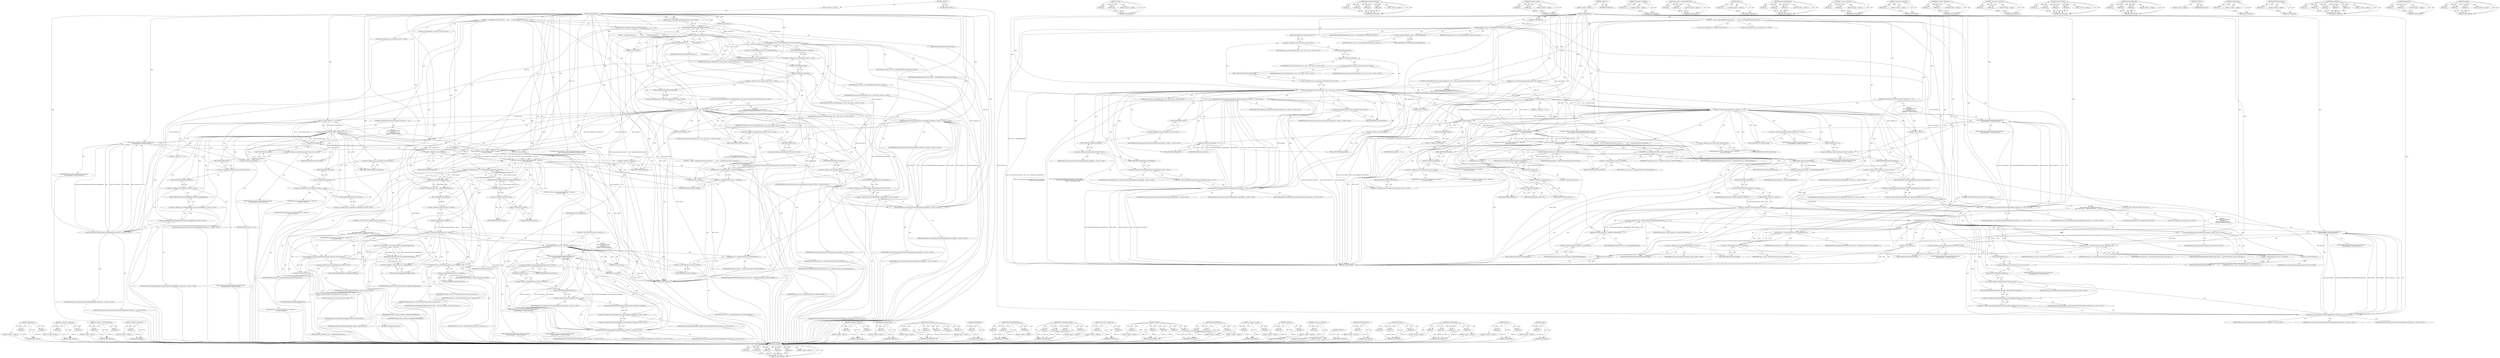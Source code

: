 digraph "empty" {
vulnerable_314 [label=<(METHOD,Send200)>];
vulnerable_315 [label=<(PARAM,p1)>];
vulnerable_316 [label=<(PARAM,p2)>];
vulnerable_317 [label=<(PARAM,p3)>];
vulnerable_318 [label=<(PARAM,p4)>];
vulnerable_319 [label=<(PARAM,p5)>];
vulnerable_320 [label=<(BLOCK,&lt;empty&gt;,&lt;empty&gt;)>];
vulnerable_321 [label=<(METHOD_RETURN,ANY)>];
vulnerable_294 [label=<(METHOD,substr)>];
vulnerable_295 [label=<(PARAM,p1)>];
vulnerable_296 [label=<(PARAM,p2)>];
vulnerable_297 [label=<(BLOCK,&lt;empty&gt;,&lt;empty&gt;)>];
vulnerable_298 [label=<(METHOD_RETURN,ANY)>];
vulnerable_242 [label=<(METHOD,BrowserThread.PostTask)>];
vulnerable_243 [label=<(PARAM,p1)>];
vulnerable_244 [label=<(PARAM,p2)>];
vulnerable_245 [label=<(PARAM,p3)>];
vulnerable_246 [label=<(PARAM,p4)>];
vulnerable_247 [label=<(BLOCK,&lt;empty&gt;,&lt;empty&gt;)>];
vulnerable_248 [label=<(METHOD_RETURN,ANY)>];
vulnerable_270 [label=<(METHOD,&lt;operator&gt;.equals)>];
vulnerable_271 [label=<(PARAM,p1)>];
vulnerable_272 [label=<(PARAM,p2)>];
vulnerable_273 [label=<(BLOCK,&lt;empty&gt;,&lt;empty&gt;)>];
vulnerable_274 [label=<(METHOD_RETURN,ANY)>];
vulnerable_6 [label=<(METHOD,&lt;global&gt;)<SUB>1</SUB>>];
vulnerable_7 [label=<(BLOCK,&lt;empty&gt;,&lt;empty&gt;)<SUB>1</SUB>>];
vulnerable_8 [label=<(METHOD,OnHttpRequest)<SUB>1</SUB>>];
vulnerable_9 [label=<(PARAM,int connection_id)<SUB>1</SUB>>];
vulnerable_10 [label="<(PARAM,const net::HttpServerRequestInfo&amp; info)<SUB>2</SUB>>"];
vulnerable_11 [label=<(BLOCK,{
   server_-&gt;SetSendBufferSize(connection_id, ...,{
   server_-&gt;SetSendBufferSize(connection_id, ...)<SUB>2</SUB>>];
vulnerable_12 [label=<(SetSendBufferSize,server_-&gt;SetSendBufferSize(connection_id, kSend...)<SUB>3</SUB>>];
vulnerable_13 [label=<(&lt;operator&gt;.indirectFieldAccess,server_-&gt;SetSendBufferSize)<SUB>3</SUB>>];
vulnerable_14 [label=<(IDENTIFIER,server_,server_-&gt;SetSendBufferSize(connection_id, kSend...)<SUB>3</SUB>>];
vulnerable_15 [label=<(FIELD_IDENTIFIER,SetSendBufferSize,SetSendBufferSize)<SUB>3</SUB>>];
vulnerable_16 [label=<(IDENTIFIER,connection_id,server_-&gt;SetSendBufferSize(connection_id, kSend...)<SUB>3</SUB>>];
vulnerable_17 [label=<(IDENTIFIER,kSendBufferSizeForDevTools,server_-&gt;SetSendBufferSize(connection_id, kSend...)<SUB>3</SUB>>];
vulnerable_18 [label="<(CONTROL_STRUCTURE,IF,if (base::StartsWith(info.path, &quot;/json&quot;, base::CompareCase::SENSITIVE)))<SUB>5</SUB>>"];
vulnerable_19 [label="<(base.StartsWith,base::StartsWith(info.path, &quot;/json&quot;, base::Comp...)<SUB>5</SUB>>"];
vulnerable_20 [label="<(&lt;operator&gt;.fieldAccess,base::StartsWith)<SUB>5</SUB>>"];
vulnerable_21 [label="<(IDENTIFIER,base,base::StartsWith(info.path, &quot;/json&quot;, base::Comp...)<SUB>5</SUB>>"];
vulnerable_22 [label=<(FIELD_IDENTIFIER,StartsWith,StartsWith)<SUB>5</SUB>>];
vulnerable_23 [label=<(&lt;operator&gt;.fieldAccess,info.path)<SUB>5</SUB>>];
vulnerable_24 [label="<(IDENTIFIER,info,base::StartsWith(info.path, &quot;/json&quot;, base::Comp...)<SUB>5</SUB>>"];
vulnerable_25 [label=<(FIELD_IDENTIFIER,path,path)<SUB>5</SUB>>];
vulnerable_26 [label="<(LITERAL,&quot;/json&quot;,base::StartsWith(info.path, &quot;/json&quot;, base::Comp...)<SUB>5</SUB>>"];
vulnerable_27 [label="<(&lt;operator&gt;.fieldAccess,base::CompareCase::SENSITIVE)<SUB>5</SUB>>"];
vulnerable_28 [label="<(&lt;operator&gt;.fieldAccess,base::CompareCase)<SUB>5</SUB>>"];
vulnerable_29 [label="<(IDENTIFIER,base,base::StartsWith(info.path, &quot;/json&quot;, base::Comp...)<SUB>5</SUB>>"];
vulnerable_30 [label="<(IDENTIFIER,CompareCase,base::StartsWith(info.path, &quot;/json&quot;, base::Comp...)<SUB>5</SUB>>"];
vulnerable_31 [label=<(FIELD_IDENTIFIER,SENSITIVE,SENSITIVE)<SUB>5</SUB>>];
vulnerable_32 [label="<(BLOCK,{
    BrowserThread::PostTask(BrowserThread::UI...,{
    BrowserThread::PostTask(BrowserThread::UI...)<SUB>5</SUB>>"];
vulnerable_33 [label="<(BrowserThread.PostTask,BrowserThread::PostTask(BrowserThread::UI, FROM...)<SUB>6</SUB>>"];
vulnerable_34 [label="<(&lt;operator&gt;.fieldAccess,BrowserThread::PostTask)<SUB>6</SUB>>"];
vulnerable_35 [label="<(IDENTIFIER,BrowserThread,BrowserThread::PostTask(BrowserThread::UI, FROM...)<SUB>6</SUB>>"];
vulnerable_36 [label=<(FIELD_IDENTIFIER,PostTask,PostTask)<SUB>6</SUB>>];
vulnerable_37 [label="<(&lt;operator&gt;.fieldAccess,BrowserThread::UI)<SUB>6</SUB>>"];
vulnerable_38 [label="<(IDENTIFIER,BrowserThread,BrowserThread::PostTask(BrowserThread::UI, FROM...)<SUB>6</SUB>>"];
vulnerable_39 [label=<(FIELD_IDENTIFIER,UI,UI)<SUB>6</SUB>>];
vulnerable_40 [label="<(IDENTIFIER,FROM_HERE,BrowserThread::PostTask(BrowserThread::UI, FROM...)<SUB>6</SUB>>"];
vulnerable_41 [label="<(base.BindOnce,base::BindOnce(&amp;DevToolsHttpHandler::OnJsonRequ...)<SUB>7</SUB>>"];
vulnerable_42 [label="<(&lt;operator&gt;.fieldAccess,base::BindOnce)<SUB>7</SUB>>"];
vulnerable_43 [label="<(IDENTIFIER,base,base::BindOnce(&amp;DevToolsHttpHandler::OnJsonRequ...)<SUB>7</SUB>>"];
vulnerable_44 [label=<(FIELD_IDENTIFIER,BindOnce,BindOnce)<SUB>7</SUB>>];
vulnerable_45 [label="<(&lt;operator&gt;.addressOf,&amp;DevToolsHttpHandler::OnJsonRequest)<SUB>7</SUB>>"];
vulnerable_46 [label="<(&lt;operator&gt;.fieldAccess,DevToolsHttpHandler::OnJsonRequest)<SUB>7</SUB>>"];
vulnerable_47 [label="<(IDENTIFIER,DevToolsHttpHandler,base::BindOnce(&amp;DevToolsHttpHandler::OnJsonRequ...)<SUB>7</SUB>>"];
vulnerable_48 [label=<(FIELD_IDENTIFIER,OnJsonRequest,OnJsonRequest)<SUB>7</SUB>>];
vulnerable_49 [label="<(IDENTIFIER,handler_,base::BindOnce(&amp;DevToolsHttpHandler::OnJsonRequ...)<SUB>8</SUB>>"];
vulnerable_50 [label="<(IDENTIFIER,connection_id,base::BindOnce(&amp;DevToolsHttpHandler::OnJsonRequ...)<SUB>8</SUB>>"];
vulnerable_51 [label="<(IDENTIFIER,info,base::BindOnce(&amp;DevToolsHttpHandler::OnJsonRequ...)<SUB>8</SUB>>"];
vulnerable_52 [label=<(RETURN,return;,return;)<SUB>9</SUB>>];
vulnerable_53 [label=<(CONTROL_STRUCTURE,IF,if (info.path.empty() || info.path == &quot;/&quot;))<SUB>12</SUB>>];
vulnerable_54 [label=<(&lt;operator&gt;.logicalOr,info.path.empty() || info.path == &quot;/&quot;)<SUB>12</SUB>>];
vulnerable_55 [label=<(empty,info.path.empty())<SUB>12</SUB>>];
vulnerable_56 [label=<(&lt;operator&gt;.fieldAccess,info.path.empty)<SUB>12</SUB>>];
vulnerable_57 [label=<(&lt;operator&gt;.fieldAccess,info.path)<SUB>12</SUB>>];
vulnerable_58 [label=<(IDENTIFIER,info,info.path.empty())<SUB>12</SUB>>];
vulnerable_59 [label=<(FIELD_IDENTIFIER,path,path)<SUB>12</SUB>>];
vulnerable_60 [label=<(FIELD_IDENTIFIER,empty,empty)<SUB>12</SUB>>];
vulnerable_61 [label=<(&lt;operator&gt;.equals,info.path == &quot;/&quot;)<SUB>12</SUB>>];
vulnerable_62 [label=<(&lt;operator&gt;.fieldAccess,info.path)<SUB>12</SUB>>];
vulnerable_63 [label=<(IDENTIFIER,info,info.path == &quot;/&quot;)<SUB>12</SUB>>];
vulnerable_64 [label=<(FIELD_IDENTIFIER,path,path)<SUB>12</SUB>>];
vulnerable_65 [label=<(LITERAL,&quot;/&quot;,info.path == &quot;/&quot;)<SUB>12</SUB>>];
vulnerable_66 [label="<(BLOCK,{
    BrowserThread::PostTask(
        BrowserT...,{
    BrowserThread::PostTask(
        BrowserT...)<SUB>12</SUB>>"];
vulnerable_67 [label="<(BrowserThread.PostTask,BrowserThread::PostTask(
        BrowserThread:...)<SUB>13</SUB>>"];
vulnerable_68 [label="<(&lt;operator&gt;.fieldAccess,BrowserThread::PostTask)<SUB>13</SUB>>"];
vulnerable_69 [label="<(IDENTIFIER,BrowserThread,BrowserThread::PostTask(
        BrowserThread:...)<SUB>13</SUB>>"];
vulnerable_70 [label=<(FIELD_IDENTIFIER,PostTask,PostTask)<SUB>13</SUB>>];
vulnerable_71 [label="<(&lt;operator&gt;.fieldAccess,BrowserThread::UI)<SUB>14</SUB>>"];
vulnerable_72 [label="<(IDENTIFIER,BrowserThread,BrowserThread::PostTask(
        BrowserThread:...)<SUB>14</SUB>>"];
vulnerable_73 [label=<(FIELD_IDENTIFIER,UI,UI)<SUB>14</SUB>>];
vulnerable_74 [label="<(IDENTIFIER,FROM_HERE,BrowserThread::PostTask(
        BrowserThread:...)<SUB>14</SUB>>"];
vulnerable_75 [label="<(base.BindOnce,base::BindOnce(&amp;DevToolsHttpHandler::OnDiscover...)<SUB>15</SUB>>"];
vulnerable_76 [label="<(&lt;operator&gt;.fieldAccess,base::BindOnce)<SUB>15</SUB>>"];
vulnerable_77 [label="<(IDENTIFIER,base,base::BindOnce(&amp;DevToolsHttpHandler::OnDiscover...)<SUB>15</SUB>>"];
vulnerable_78 [label=<(FIELD_IDENTIFIER,BindOnce,BindOnce)<SUB>15</SUB>>];
vulnerable_79 [label="<(&lt;operator&gt;.addressOf,&amp;DevToolsHttpHandler::OnDiscoveryPageRequest)<SUB>15</SUB>>"];
vulnerable_80 [label="<(&lt;operator&gt;.fieldAccess,DevToolsHttpHandler::OnDiscoveryPageRequest)<SUB>15</SUB>>"];
vulnerable_81 [label="<(IDENTIFIER,DevToolsHttpHandler,base::BindOnce(&amp;DevToolsHttpHandler::OnDiscover...)<SUB>15</SUB>>"];
vulnerable_82 [label=<(FIELD_IDENTIFIER,OnDiscoveryPageRequest,OnDiscoveryPageRequest)<SUB>15</SUB>>];
vulnerable_83 [label="<(IDENTIFIER,handler_,base::BindOnce(&amp;DevToolsHttpHandler::OnDiscover...)<SUB>15</SUB>>"];
vulnerable_84 [label="<(IDENTIFIER,connection_id,base::BindOnce(&amp;DevToolsHttpHandler::OnDiscover...)<SUB>16</SUB>>"];
vulnerable_85 [label=<(RETURN,return;,return;)<SUB>17</SUB>>];
vulnerable_86 [label="<(CONTROL_STRUCTURE,IF,if (!base::StartsWith(info.path, &quot;/devtools/&quot;,
                        base::CompareCase::SENSITIVE)))<SUB>20</SUB>>"];
vulnerable_87 [label="<(&lt;operator&gt;.logicalNot,!base::StartsWith(info.path, &quot;/devtools/&quot;,
    ...)<SUB>20</SUB>>"];
vulnerable_88 [label="<(base.StartsWith,base::StartsWith(info.path, &quot;/devtools/&quot;,
     ...)<SUB>20</SUB>>"];
vulnerable_89 [label="<(&lt;operator&gt;.fieldAccess,base::StartsWith)<SUB>20</SUB>>"];
vulnerable_90 [label="<(IDENTIFIER,base,base::StartsWith(info.path, &quot;/devtools/&quot;,
     ...)<SUB>20</SUB>>"];
vulnerable_91 [label=<(FIELD_IDENTIFIER,StartsWith,StartsWith)<SUB>20</SUB>>];
vulnerable_92 [label=<(&lt;operator&gt;.fieldAccess,info.path)<SUB>20</SUB>>];
vulnerable_93 [label="<(IDENTIFIER,info,base::StartsWith(info.path, &quot;/devtools/&quot;,
     ...)<SUB>20</SUB>>"];
vulnerable_94 [label=<(FIELD_IDENTIFIER,path,path)<SUB>20</SUB>>];
vulnerable_95 [label="<(LITERAL,&quot;/devtools/&quot;,base::StartsWith(info.path, &quot;/devtools/&quot;,
     ...)<SUB>20</SUB>>"];
vulnerable_96 [label="<(&lt;operator&gt;.fieldAccess,base::CompareCase::SENSITIVE)<SUB>21</SUB>>"];
vulnerable_97 [label="<(&lt;operator&gt;.fieldAccess,base::CompareCase)<SUB>21</SUB>>"];
vulnerable_98 [label="<(IDENTIFIER,base,base::StartsWith(info.path, &quot;/devtools/&quot;,
     ...)<SUB>21</SUB>>"];
vulnerable_99 [label="<(IDENTIFIER,CompareCase,base::StartsWith(info.path, &quot;/devtools/&quot;,
     ...)<SUB>21</SUB>>"];
vulnerable_100 [label=<(FIELD_IDENTIFIER,SENSITIVE,SENSITIVE)<SUB>21</SUB>>];
vulnerable_101 [label=<(BLOCK,{
    server_-&gt;Send404(connection_id, kDevtools...,{
    server_-&gt;Send404(connection_id, kDevtools...)<SUB>21</SUB>>];
vulnerable_102 [label=<(Send404,server_-&gt;Send404(connection_id, kDevtoolsHttpHa...)<SUB>22</SUB>>];
vulnerable_103 [label=<(&lt;operator&gt;.indirectFieldAccess,server_-&gt;Send404)<SUB>22</SUB>>];
vulnerable_104 [label=<(IDENTIFIER,server_,server_-&gt;Send404(connection_id, kDevtoolsHttpHa...)<SUB>22</SUB>>];
vulnerable_105 [label=<(FIELD_IDENTIFIER,Send404,Send404)<SUB>22</SUB>>];
vulnerable_106 [label=<(IDENTIFIER,connection_id,server_-&gt;Send404(connection_id, kDevtoolsHttpHa...)<SUB>22</SUB>>];
vulnerable_107 [label=<(IDENTIFIER,kDevtoolsHttpHandlerTrafficAnnotation,server_-&gt;Send404(connection_id, kDevtoolsHttpHa...)<SUB>22</SUB>>];
vulnerable_108 [label=<(RETURN,return;,return;)<SUB>23</SUB>>];
vulnerable_109 [label="<(LOCAL,std.string filename: std.string)<SUB>26</SUB>>"];
vulnerable_110 [label=<(&lt;operator&gt;.assignment,filename = PathWithoutParams(info.path.substr(10)))<SUB>26</SUB>>];
vulnerable_111 [label=<(IDENTIFIER,filename,filename = PathWithoutParams(info.path.substr(10)))<SUB>26</SUB>>];
vulnerable_112 [label=<(PathWithoutParams,PathWithoutParams(info.path.substr(10)))<SUB>26</SUB>>];
vulnerable_113 [label=<(substr,info.path.substr(10))<SUB>26</SUB>>];
vulnerable_114 [label=<(&lt;operator&gt;.fieldAccess,info.path.substr)<SUB>26</SUB>>];
vulnerable_115 [label=<(&lt;operator&gt;.fieldAccess,info.path)<SUB>26</SUB>>];
vulnerable_116 [label=<(IDENTIFIER,info,info.path.substr(10))<SUB>26</SUB>>];
vulnerable_117 [label=<(FIELD_IDENTIFIER,path,path)<SUB>26</SUB>>];
vulnerable_118 [label=<(FIELD_IDENTIFIER,substr,substr)<SUB>26</SUB>>];
vulnerable_119 [label=<(LITERAL,10,info.path.substr(10))<SUB>26</SUB>>];
vulnerable_120 [label="<(LOCAL,std.string mime_type: std.string)<SUB>27</SUB>>"];
vulnerable_121 [label=<(&lt;operator&gt;.assignment,mime_type = GetMimeType(filename))<SUB>27</SUB>>];
vulnerable_122 [label=<(IDENTIFIER,mime_type,mime_type = GetMimeType(filename))<SUB>27</SUB>>];
vulnerable_123 [label=<(GetMimeType,GetMimeType(filename))<SUB>27</SUB>>];
vulnerable_124 [label=<(IDENTIFIER,filename,GetMimeType(filename))<SUB>27</SUB>>];
vulnerable_125 [label=<(CONTROL_STRUCTURE,IF,if (!debug_frontend_dir_.empty()))<SUB>29</SUB>>];
vulnerable_126 [label=<(&lt;operator&gt;.logicalNot,!debug_frontend_dir_.empty())<SUB>29</SUB>>];
vulnerable_127 [label=<(empty,debug_frontend_dir_.empty())<SUB>29</SUB>>];
vulnerable_128 [label=<(&lt;operator&gt;.fieldAccess,debug_frontend_dir_.empty)<SUB>29</SUB>>];
vulnerable_129 [label=<(IDENTIFIER,debug_frontend_dir_,debug_frontend_dir_.empty())<SUB>29</SUB>>];
vulnerable_130 [label=<(FIELD_IDENTIFIER,empty,empty)<SUB>29</SUB>>];
vulnerable_131 [label="<(BLOCK,{
    base::FilePath path = debug_frontend_dir_...,{
    base::FilePath path = debug_frontend_dir_...)<SUB>29</SUB>>"];
vulnerable_132 [label="<(LOCAL,base.FilePath path: base.FilePath)<SUB>30</SUB>>"];
vulnerable_133 [label=<(&lt;operator&gt;.assignment,path = debug_frontend_dir_.AppendASCII(filename))<SUB>30</SUB>>];
vulnerable_134 [label=<(IDENTIFIER,path,path = debug_frontend_dir_.AppendASCII(filename))<SUB>30</SUB>>];
vulnerable_135 [label=<(AppendASCII,debug_frontend_dir_.AppendASCII(filename))<SUB>30</SUB>>];
vulnerable_136 [label=<(&lt;operator&gt;.fieldAccess,debug_frontend_dir_.AppendASCII)<SUB>30</SUB>>];
vulnerable_137 [label=<(IDENTIFIER,debug_frontend_dir_,debug_frontend_dir_.AppendASCII(filename))<SUB>30</SUB>>];
vulnerable_138 [label=<(FIELD_IDENTIFIER,AppendASCII,AppendASCII)<SUB>30</SUB>>];
vulnerable_139 [label=<(IDENTIFIER,filename,debug_frontend_dir_.AppendASCII(filename))<SUB>30</SUB>>];
vulnerable_140 [label="<(LOCAL,std.string data: std.string)<SUB>31</SUB>>"];
vulnerable_141 [label="<(base.ReadFileToString,base::ReadFileToString(path, &amp;data))<SUB>32</SUB>>"];
vulnerable_142 [label="<(&lt;operator&gt;.fieldAccess,base::ReadFileToString)<SUB>32</SUB>>"];
vulnerable_143 [label="<(IDENTIFIER,base,base::ReadFileToString(path, &amp;data))<SUB>32</SUB>>"];
vulnerable_144 [label=<(FIELD_IDENTIFIER,ReadFileToString,ReadFileToString)<SUB>32</SUB>>];
vulnerable_145 [label="<(IDENTIFIER,path,base::ReadFileToString(path, &amp;data))<SUB>32</SUB>>"];
vulnerable_146 [label=<(&lt;operator&gt;.addressOf,&amp;data)<SUB>32</SUB>>];
vulnerable_147 [label="<(IDENTIFIER,data,base::ReadFileToString(path, &amp;data))<SUB>32</SUB>>"];
vulnerable_148 [label=<(Send200,server_-&gt;Send200(connection_id, data, mime_type...)<SUB>33</SUB>>];
vulnerable_149 [label=<(&lt;operator&gt;.indirectFieldAccess,server_-&gt;Send200)<SUB>33</SUB>>];
vulnerable_150 [label=<(IDENTIFIER,server_,server_-&gt;Send200(connection_id, data, mime_type...)<SUB>33</SUB>>];
vulnerable_151 [label=<(FIELD_IDENTIFIER,Send200,Send200)<SUB>33</SUB>>];
vulnerable_152 [label=<(IDENTIFIER,connection_id,server_-&gt;Send200(connection_id, data, mime_type...)<SUB>33</SUB>>];
vulnerable_153 [label=<(IDENTIFIER,data,server_-&gt;Send200(connection_id, data, mime_type...)<SUB>33</SUB>>];
vulnerable_154 [label=<(IDENTIFIER,mime_type,server_-&gt;Send200(connection_id, data, mime_type...)<SUB>33</SUB>>];
vulnerable_155 [label=<(IDENTIFIER,kDevtoolsHttpHandlerTrafficAnnotation,server_-&gt;Send200(connection_id, data, mime_type...)<SUB>34</SUB>>];
vulnerable_156 [label=<(RETURN,return;,return;)<SUB>35</SUB>>];
vulnerable_157 [label=<(CONTROL_STRUCTURE,IF,if (bundles_resources_))<SUB>38</SUB>>];
vulnerable_158 [label=<(IDENTIFIER,bundles_resources_,if (bundles_resources_))<SUB>38</SUB>>];
vulnerable_159 [label="<(BLOCK,{
    BrowserThread::PostTask(
        BrowserT...,{
    BrowserThread::PostTask(
        BrowserT...)<SUB>38</SUB>>"];
vulnerable_160 [label="<(BrowserThread.PostTask,BrowserThread::PostTask(
        BrowserThread:...)<SUB>39</SUB>>"];
vulnerable_161 [label="<(&lt;operator&gt;.fieldAccess,BrowserThread::PostTask)<SUB>39</SUB>>"];
vulnerable_162 [label="<(IDENTIFIER,BrowserThread,BrowserThread::PostTask(
        BrowserThread:...)<SUB>39</SUB>>"];
vulnerable_163 [label=<(FIELD_IDENTIFIER,PostTask,PostTask)<SUB>39</SUB>>];
vulnerable_164 [label="<(&lt;operator&gt;.fieldAccess,BrowserThread::UI)<SUB>40</SUB>>"];
vulnerable_165 [label="<(IDENTIFIER,BrowserThread,BrowserThread::PostTask(
        BrowserThread:...)<SUB>40</SUB>>"];
vulnerable_166 [label=<(FIELD_IDENTIFIER,UI,UI)<SUB>40</SUB>>];
vulnerable_167 [label="<(IDENTIFIER,FROM_HERE,BrowserThread::PostTask(
        BrowserThread:...)<SUB>40</SUB>>"];
vulnerable_168 [label="<(base.BindOnce,base::BindOnce(&amp;DevToolsHttpHandler::OnFrontend...)<SUB>41</SUB>>"];
vulnerable_169 [label="<(&lt;operator&gt;.fieldAccess,base::BindOnce)<SUB>41</SUB>>"];
vulnerable_170 [label="<(IDENTIFIER,base,base::BindOnce(&amp;DevToolsHttpHandler::OnFrontend...)<SUB>41</SUB>>"];
vulnerable_171 [label=<(FIELD_IDENTIFIER,BindOnce,BindOnce)<SUB>41</SUB>>];
vulnerable_172 [label="<(&lt;operator&gt;.addressOf,&amp;DevToolsHttpHandler::OnFrontendResourceRequest)<SUB>41</SUB>>"];
vulnerable_173 [label="<(&lt;operator&gt;.fieldAccess,DevToolsHttpHandler::OnFrontendResourceRequest)<SUB>41</SUB>>"];
vulnerable_174 [label="<(IDENTIFIER,DevToolsHttpHandler,base::BindOnce(&amp;DevToolsHttpHandler::OnFrontend...)<SUB>41</SUB>>"];
vulnerable_175 [label=<(FIELD_IDENTIFIER,OnFrontendResourceRequest,OnFrontendResourceRequest)<SUB>41</SUB>>];
vulnerable_176 [label="<(IDENTIFIER,handler_,base::BindOnce(&amp;DevToolsHttpHandler::OnFrontend...)<SUB>42</SUB>>"];
vulnerable_177 [label="<(IDENTIFIER,connection_id,base::BindOnce(&amp;DevToolsHttpHandler::OnFrontend...)<SUB>42</SUB>>"];
vulnerable_178 [label="<(IDENTIFIER,filename,base::BindOnce(&amp;DevToolsHttpHandler::OnFrontend...)<SUB>42</SUB>>"];
vulnerable_179 [label=<(RETURN,return;,return;)<SUB>43</SUB>>];
vulnerable_180 [label=<(Send404,server_-&gt;Send404(connection_id, kDevtoolsHttpHa...)<SUB>45</SUB>>];
vulnerable_181 [label=<(&lt;operator&gt;.indirectFieldAccess,server_-&gt;Send404)<SUB>45</SUB>>];
vulnerable_182 [label=<(IDENTIFIER,server_,server_-&gt;Send404(connection_id, kDevtoolsHttpHa...)<SUB>45</SUB>>];
vulnerable_183 [label=<(FIELD_IDENTIFIER,Send404,Send404)<SUB>45</SUB>>];
vulnerable_184 [label=<(IDENTIFIER,connection_id,server_-&gt;Send404(connection_id, kDevtoolsHttpHa...)<SUB>45</SUB>>];
vulnerable_185 [label=<(IDENTIFIER,kDevtoolsHttpHandlerTrafficAnnotation,server_-&gt;Send404(connection_id, kDevtoolsHttpHa...)<SUB>45</SUB>>];
vulnerable_186 [label=<(METHOD_RETURN,void)<SUB>1</SUB>>];
vulnerable_188 [label=<(METHOD_RETURN,ANY)<SUB>1</SUB>>];
vulnerable_275 [label=<(METHOD,&lt;operator&gt;.logicalNot)>];
vulnerable_276 [label=<(PARAM,p1)>];
vulnerable_277 [label=<(BLOCK,&lt;empty&gt;,&lt;empty&gt;)>];
vulnerable_278 [label=<(METHOD_RETURN,ANY)>];
vulnerable_225 [label=<(METHOD,&lt;operator&gt;.indirectFieldAccess)>];
vulnerable_226 [label=<(PARAM,p1)>];
vulnerable_227 [label=<(PARAM,p2)>];
vulnerable_228 [label=<(BLOCK,&lt;empty&gt;,&lt;empty&gt;)>];
vulnerable_229 [label=<(METHOD_RETURN,ANY)>];
vulnerable_266 [label=<(METHOD,empty)>];
vulnerable_267 [label=<(PARAM,p1)>];
vulnerable_268 [label=<(BLOCK,&lt;empty&gt;,&lt;empty&gt;)>];
vulnerable_269 [label=<(METHOD_RETURN,ANY)>];
vulnerable_308 [label=<(METHOD,base.ReadFileToString)>];
vulnerable_309 [label=<(PARAM,p1)>];
vulnerable_310 [label=<(PARAM,p2)>];
vulnerable_311 [label=<(PARAM,p3)>];
vulnerable_312 [label=<(BLOCK,&lt;empty&gt;,&lt;empty&gt;)>];
vulnerable_313 [label=<(METHOD_RETURN,ANY)>];
vulnerable_261 [label=<(METHOD,&lt;operator&gt;.logicalOr)>];
vulnerable_262 [label=<(PARAM,p1)>];
vulnerable_263 [label=<(PARAM,p2)>];
vulnerable_264 [label=<(BLOCK,&lt;empty&gt;,&lt;empty&gt;)>];
vulnerable_265 [label=<(METHOD_RETURN,ANY)>];
vulnerable_257 [label=<(METHOD,&lt;operator&gt;.addressOf)>];
vulnerable_258 [label=<(PARAM,p1)>];
vulnerable_259 [label=<(BLOCK,&lt;empty&gt;,&lt;empty&gt;)>];
vulnerable_260 [label=<(METHOD_RETURN,ANY)>];
vulnerable_237 [label=<(METHOD,&lt;operator&gt;.fieldAccess)>];
vulnerable_238 [label=<(PARAM,p1)>];
vulnerable_239 [label=<(PARAM,p2)>];
vulnerable_240 [label=<(BLOCK,&lt;empty&gt;,&lt;empty&gt;)>];
vulnerable_241 [label=<(METHOD_RETURN,ANY)>];
vulnerable_285 [label=<(METHOD,&lt;operator&gt;.assignment)>];
vulnerable_286 [label=<(PARAM,p1)>];
vulnerable_287 [label=<(PARAM,p2)>];
vulnerable_288 [label=<(BLOCK,&lt;empty&gt;,&lt;empty&gt;)>];
vulnerable_289 [label=<(METHOD_RETURN,ANY)>];
vulnerable_230 [label=<(METHOD,base.StartsWith)>];
vulnerable_231 [label=<(PARAM,p1)>];
vulnerable_232 [label=<(PARAM,p2)>];
vulnerable_233 [label=<(PARAM,p3)>];
vulnerable_234 [label=<(PARAM,p4)>];
vulnerable_235 [label=<(BLOCK,&lt;empty&gt;,&lt;empty&gt;)>];
vulnerable_236 [label=<(METHOD_RETURN,ANY)>];
vulnerable_219 [label=<(METHOD,SetSendBufferSize)>];
vulnerable_220 [label=<(PARAM,p1)>];
vulnerable_221 [label=<(PARAM,p2)>];
vulnerable_222 [label=<(PARAM,p3)>];
vulnerable_223 [label=<(BLOCK,&lt;empty&gt;,&lt;empty&gt;)>];
vulnerable_224 [label=<(METHOD_RETURN,ANY)>];
vulnerable_213 [label=<(METHOD,&lt;global&gt;)<SUB>1</SUB>>];
vulnerable_214 [label=<(BLOCK,&lt;empty&gt;,&lt;empty&gt;)>];
vulnerable_215 [label=<(METHOD_RETURN,ANY)>];
vulnerable_299 [label=<(METHOD,GetMimeType)>];
vulnerable_300 [label=<(PARAM,p1)>];
vulnerable_301 [label=<(BLOCK,&lt;empty&gt;,&lt;empty&gt;)>];
vulnerable_302 [label=<(METHOD_RETURN,ANY)>];
vulnerable_290 [label=<(METHOD,PathWithoutParams)>];
vulnerable_291 [label=<(PARAM,p1)>];
vulnerable_292 [label=<(BLOCK,&lt;empty&gt;,&lt;empty&gt;)>];
vulnerable_293 [label=<(METHOD_RETURN,ANY)>];
vulnerable_249 [label=<(METHOD,base.BindOnce)>];
vulnerable_250 [label=<(PARAM,p1)>];
vulnerable_251 [label=<(PARAM,p2)>];
vulnerable_252 [label=<(PARAM,p3)>];
vulnerable_253 [label=<(PARAM,p4)>];
vulnerable_254 [label=<(PARAM,p5)>];
vulnerable_255 [label=<(BLOCK,&lt;empty&gt;,&lt;empty&gt;)>];
vulnerable_256 [label=<(METHOD_RETURN,ANY)>];
vulnerable_303 [label=<(METHOD,AppendASCII)>];
vulnerable_304 [label=<(PARAM,p1)>];
vulnerable_305 [label=<(PARAM,p2)>];
vulnerable_306 [label=<(BLOCK,&lt;empty&gt;,&lt;empty&gt;)>];
vulnerable_307 [label=<(METHOD_RETURN,ANY)>];
vulnerable_279 [label=<(METHOD,Send404)>];
vulnerable_280 [label=<(PARAM,p1)>];
vulnerable_281 [label=<(PARAM,p2)>];
vulnerable_282 [label=<(PARAM,p3)>];
vulnerable_283 [label=<(BLOCK,&lt;empty&gt;,&lt;empty&gt;)>];
vulnerable_284 [label=<(METHOD_RETURN,ANY)>];
fixed_323 [label=<(METHOD,AppendASCII)>];
fixed_324 [label=<(PARAM,p1)>];
fixed_325 [label=<(PARAM,p2)>];
fixed_326 [label=<(BLOCK,&lt;empty&gt;,&lt;empty&gt;)>];
fixed_327 [label=<(METHOD_RETURN,ANY)>];
fixed_305 [label=<(METHOD,&lt;operator&gt;.assignment)>];
fixed_306 [label=<(PARAM,p1)>];
fixed_307 [label=<(PARAM,p2)>];
fixed_308 [label=<(BLOCK,&lt;empty&gt;,&lt;empty&gt;)>];
fixed_309 [label=<(METHOD_RETURN,ANY)>];
fixed_249 [label=<(METHOD,&lt;operator&gt;.indirectFieldAccess)>];
fixed_250 [label=<(PARAM,p1)>];
fixed_251 [label=<(PARAM,p2)>];
fixed_252 [label=<(BLOCK,&lt;empty&gt;,&lt;empty&gt;)>];
fixed_253 [label=<(METHOD_RETURN,ANY)>];
fixed_281 [label=<(METHOD,&lt;operator&gt;.addressOf)>];
fixed_282 [label=<(PARAM,p1)>];
fixed_283 [label=<(BLOCK,&lt;empty&gt;,&lt;empty&gt;)>];
fixed_284 [label=<(METHOD_RETURN,ANY)>];
fixed_6 [label=<(METHOD,&lt;global&gt;)<SUB>1</SUB>>];
fixed_7 [label=<(BLOCK,&lt;empty&gt;,&lt;empty&gt;)<SUB>1</SUB>>];
fixed_8 [label=<(METHOD,OnHttpRequest)<SUB>1</SUB>>];
fixed_9 [label=<(PARAM,int connection_id)<SUB>1</SUB>>];
fixed_10 [label="<(PARAM,const net::HttpServerRequestInfo&amp; info)<SUB>2</SUB>>"];
fixed_11 [label=<(BLOCK,{
  if (!RequestIsSafeToServe(info)) {
    Send...,{
  if (!RequestIsSafeToServe(info)) {
    Send...)<SUB>2</SUB>>];
fixed_12 [label=<(CONTROL_STRUCTURE,IF,if (!RequestIsSafeToServe(info)))<SUB>3</SUB>>];
fixed_13 [label=<(&lt;operator&gt;.logicalNot,!RequestIsSafeToServe(info))<SUB>3</SUB>>];
fixed_14 [label=<(RequestIsSafeToServe,RequestIsSafeToServe(info))<SUB>3</SUB>>];
fixed_15 [label=<(IDENTIFIER,info,RequestIsSafeToServe(info))<SUB>3</SUB>>];
fixed_16 [label=<(BLOCK,{
    Send500(connection_id,
            &quot;Host ...,{
    Send500(connection_id,
            &quot;Host ...)<SUB>3</SUB>>];
fixed_17 [label=<(Send500,Send500(connection_id,
            &quot;Host header...)<SUB>4</SUB>>];
fixed_18 [label=<(IDENTIFIER,connection_id,Send500(connection_id,
            &quot;Host header...)<SUB>4</SUB>>];
fixed_19 [label=<(LITERAL,&quot;Host header is specified and is not an IP addr...,Send500(connection_id,
            &quot;Host header...)<SUB>5</SUB>>];
fixed_20 [label=<(RETURN,return;,return;)<SUB>6</SUB>>];
fixed_21 [label=<(SetSendBufferSize,server_-&gt;SetSendBufferSize(connection_id, kSend...)<SUB>9</SUB>>];
fixed_22 [label=<(&lt;operator&gt;.indirectFieldAccess,server_-&gt;SetSendBufferSize)<SUB>9</SUB>>];
fixed_23 [label=<(IDENTIFIER,server_,server_-&gt;SetSendBufferSize(connection_id, kSend...)<SUB>9</SUB>>];
fixed_24 [label=<(FIELD_IDENTIFIER,SetSendBufferSize,SetSendBufferSize)<SUB>9</SUB>>];
fixed_25 [label=<(IDENTIFIER,connection_id,server_-&gt;SetSendBufferSize(connection_id, kSend...)<SUB>9</SUB>>];
fixed_26 [label=<(IDENTIFIER,kSendBufferSizeForDevTools,server_-&gt;SetSendBufferSize(connection_id, kSend...)<SUB>9</SUB>>];
fixed_27 [label="<(CONTROL_STRUCTURE,IF,if (base::StartsWith(info.path, &quot;/json&quot;, base::CompareCase::SENSITIVE)))<SUB>11</SUB>>"];
fixed_28 [label="<(base.StartsWith,base::StartsWith(info.path, &quot;/json&quot;, base::Comp...)<SUB>11</SUB>>"];
fixed_29 [label="<(&lt;operator&gt;.fieldAccess,base::StartsWith)<SUB>11</SUB>>"];
fixed_30 [label="<(IDENTIFIER,base,base::StartsWith(info.path, &quot;/json&quot;, base::Comp...)<SUB>11</SUB>>"];
fixed_31 [label=<(FIELD_IDENTIFIER,StartsWith,StartsWith)<SUB>11</SUB>>];
fixed_32 [label=<(&lt;operator&gt;.fieldAccess,info.path)<SUB>11</SUB>>];
fixed_33 [label="<(IDENTIFIER,info,base::StartsWith(info.path, &quot;/json&quot;, base::Comp...)<SUB>11</SUB>>"];
fixed_34 [label=<(FIELD_IDENTIFIER,path,path)<SUB>11</SUB>>];
fixed_35 [label="<(LITERAL,&quot;/json&quot;,base::StartsWith(info.path, &quot;/json&quot;, base::Comp...)<SUB>11</SUB>>"];
fixed_36 [label="<(&lt;operator&gt;.fieldAccess,base::CompareCase::SENSITIVE)<SUB>11</SUB>>"];
fixed_37 [label="<(&lt;operator&gt;.fieldAccess,base::CompareCase)<SUB>11</SUB>>"];
fixed_38 [label="<(IDENTIFIER,base,base::StartsWith(info.path, &quot;/json&quot;, base::Comp...)<SUB>11</SUB>>"];
fixed_39 [label="<(IDENTIFIER,CompareCase,base::StartsWith(info.path, &quot;/json&quot;, base::Comp...)<SUB>11</SUB>>"];
fixed_40 [label=<(FIELD_IDENTIFIER,SENSITIVE,SENSITIVE)<SUB>11</SUB>>];
fixed_41 [label="<(BLOCK,{
    BrowserThread::PostTask(BrowserThread::UI...,{
    BrowserThread::PostTask(BrowserThread::UI...)<SUB>11</SUB>>"];
fixed_42 [label="<(BrowserThread.PostTask,BrowserThread::PostTask(BrowserThread::UI, FROM...)<SUB>12</SUB>>"];
fixed_43 [label="<(&lt;operator&gt;.fieldAccess,BrowserThread::PostTask)<SUB>12</SUB>>"];
fixed_44 [label="<(IDENTIFIER,BrowserThread,BrowserThread::PostTask(BrowserThread::UI, FROM...)<SUB>12</SUB>>"];
fixed_45 [label=<(FIELD_IDENTIFIER,PostTask,PostTask)<SUB>12</SUB>>];
fixed_46 [label="<(&lt;operator&gt;.fieldAccess,BrowserThread::UI)<SUB>12</SUB>>"];
fixed_47 [label="<(IDENTIFIER,BrowserThread,BrowserThread::PostTask(BrowserThread::UI, FROM...)<SUB>12</SUB>>"];
fixed_48 [label=<(FIELD_IDENTIFIER,UI,UI)<SUB>12</SUB>>];
fixed_49 [label="<(IDENTIFIER,FROM_HERE,BrowserThread::PostTask(BrowserThread::UI, FROM...)<SUB>12</SUB>>"];
fixed_50 [label="<(base.BindOnce,base::BindOnce(&amp;DevToolsHttpHandler::OnJsonRequ...)<SUB>13</SUB>>"];
fixed_51 [label="<(&lt;operator&gt;.fieldAccess,base::BindOnce)<SUB>13</SUB>>"];
fixed_52 [label="<(IDENTIFIER,base,base::BindOnce(&amp;DevToolsHttpHandler::OnJsonRequ...)<SUB>13</SUB>>"];
fixed_53 [label=<(FIELD_IDENTIFIER,BindOnce,BindOnce)<SUB>13</SUB>>];
fixed_54 [label="<(&lt;operator&gt;.addressOf,&amp;DevToolsHttpHandler::OnJsonRequest)<SUB>13</SUB>>"];
fixed_55 [label="<(&lt;operator&gt;.fieldAccess,DevToolsHttpHandler::OnJsonRequest)<SUB>13</SUB>>"];
fixed_56 [label="<(IDENTIFIER,DevToolsHttpHandler,base::BindOnce(&amp;DevToolsHttpHandler::OnJsonRequ...)<SUB>13</SUB>>"];
fixed_57 [label=<(FIELD_IDENTIFIER,OnJsonRequest,OnJsonRequest)<SUB>13</SUB>>];
fixed_58 [label="<(IDENTIFIER,handler_,base::BindOnce(&amp;DevToolsHttpHandler::OnJsonRequ...)<SUB>14</SUB>>"];
fixed_59 [label="<(IDENTIFIER,connection_id,base::BindOnce(&amp;DevToolsHttpHandler::OnJsonRequ...)<SUB>14</SUB>>"];
fixed_60 [label="<(IDENTIFIER,info,base::BindOnce(&amp;DevToolsHttpHandler::OnJsonRequ...)<SUB>14</SUB>>"];
fixed_61 [label=<(RETURN,return;,return;)<SUB>15</SUB>>];
fixed_62 [label=<(CONTROL_STRUCTURE,IF,if (info.path.empty() || info.path == &quot;/&quot;))<SUB>18</SUB>>];
fixed_63 [label=<(&lt;operator&gt;.logicalOr,info.path.empty() || info.path == &quot;/&quot;)<SUB>18</SUB>>];
fixed_64 [label=<(empty,info.path.empty())<SUB>18</SUB>>];
fixed_65 [label=<(&lt;operator&gt;.fieldAccess,info.path.empty)<SUB>18</SUB>>];
fixed_66 [label=<(&lt;operator&gt;.fieldAccess,info.path)<SUB>18</SUB>>];
fixed_67 [label=<(IDENTIFIER,info,info.path.empty())<SUB>18</SUB>>];
fixed_68 [label=<(FIELD_IDENTIFIER,path,path)<SUB>18</SUB>>];
fixed_69 [label=<(FIELD_IDENTIFIER,empty,empty)<SUB>18</SUB>>];
fixed_70 [label=<(&lt;operator&gt;.equals,info.path == &quot;/&quot;)<SUB>18</SUB>>];
fixed_71 [label=<(&lt;operator&gt;.fieldAccess,info.path)<SUB>18</SUB>>];
fixed_72 [label=<(IDENTIFIER,info,info.path == &quot;/&quot;)<SUB>18</SUB>>];
fixed_73 [label=<(FIELD_IDENTIFIER,path,path)<SUB>18</SUB>>];
fixed_74 [label=<(LITERAL,&quot;/&quot;,info.path == &quot;/&quot;)<SUB>18</SUB>>];
fixed_75 [label="<(BLOCK,{
    BrowserThread::PostTask(
        BrowserT...,{
    BrowserThread::PostTask(
        BrowserT...)<SUB>18</SUB>>"];
fixed_76 [label="<(BrowserThread.PostTask,BrowserThread::PostTask(
        BrowserThread:...)<SUB>19</SUB>>"];
fixed_77 [label="<(&lt;operator&gt;.fieldAccess,BrowserThread::PostTask)<SUB>19</SUB>>"];
fixed_78 [label="<(IDENTIFIER,BrowserThread,BrowserThread::PostTask(
        BrowserThread:...)<SUB>19</SUB>>"];
fixed_79 [label=<(FIELD_IDENTIFIER,PostTask,PostTask)<SUB>19</SUB>>];
fixed_80 [label="<(&lt;operator&gt;.fieldAccess,BrowserThread::UI)<SUB>20</SUB>>"];
fixed_81 [label="<(IDENTIFIER,BrowserThread,BrowserThread::PostTask(
        BrowserThread:...)<SUB>20</SUB>>"];
fixed_82 [label=<(FIELD_IDENTIFIER,UI,UI)<SUB>20</SUB>>];
fixed_83 [label="<(IDENTIFIER,FROM_HERE,BrowserThread::PostTask(
        BrowserThread:...)<SUB>20</SUB>>"];
fixed_84 [label="<(base.BindOnce,base::BindOnce(&amp;DevToolsHttpHandler::OnDiscover...)<SUB>21</SUB>>"];
fixed_85 [label="<(&lt;operator&gt;.fieldAccess,base::BindOnce)<SUB>21</SUB>>"];
fixed_86 [label="<(IDENTIFIER,base,base::BindOnce(&amp;DevToolsHttpHandler::OnDiscover...)<SUB>21</SUB>>"];
fixed_87 [label=<(FIELD_IDENTIFIER,BindOnce,BindOnce)<SUB>21</SUB>>];
fixed_88 [label="<(&lt;operator&gt;.addressOf,&amp;DevToolsHttpHandler::OnDiscoveryPageRequest)<SUB>21</SUB>>"];
fixed_89 [label="<(&lt;operator&gt;.fieldAccess,DevToolsHttpHandler::OnDiscoveryPageRequest)<SUB>21</SUB>>"];
fixed_90 [label="<(IDENTIFIER,DevToolsHttpHandler,base::BindOnce(&amp;DevToolsHttpHandler::OnDiscover...)<SUB>21</SUB>>"];
fixed_91 [label=<(FIELD_IDENTIFIER,OnDiscoveryPageRequest,OnDiscoveryPageRequest)<SUB>21</SUB>>];
fixed_92 [label="<(IDENTIFIER,handler_,base::BindOnce(&amp;DevToolsHttpHandler::OnDiscover...)<SUB>21</SUB>>"];
fixed_93 [label="<(IDENTIFIER,connection_id,base::BindOnce(&amp;DevToolsHttpHandler::OnDiscover...)<SUB>22</SUB>>"];
fixed_94 [label=<(RETURN,return;,return;)<SUB>23</SUB>>];
fixed_95 [label="<(CONTROL_STRUCTURE,IF,if (!base::StartsWith(info.path, &quot;/devtools/&quot;,
                        base::CompareCase::SENSITIVE)))<SUB>26</SUB>>"];
fixed_96 [label="<(&lt;operator&gt;.logicalNot,!base::StartsWith(info.path, &quot;/devtools/&quot;,
    ...)<SUB>26</SUB>>"];
fixed_97 [label="<(base.StartsWith,base::StartsWith(info.path, &quot;/devtools/&quot;,
     ...)<SUB>26</SUB>>"];
fixed_98 [label="<(&lt;operator&gt;.fieldAccess,base::StartsWith)<SUB>26</SUB>>"];
fixed_99 [label="<(IDENTIFIER,base,base::StartsWith(info.path, &quot;/devtools/&quot;,
     ...)<SUB>26</SUB>>"];
fixed_100 [label=<(FIELD_IDENTIFIER,StartsWith,StartsWith)<SUB>26</SUB>>];
fixed_101 [label=<(&lt;operator&gt;.fieldAccess,info.path)<SUB>26</SUB>>];
fixed_102 [label="<(IDENTIFIER,info,base::StartsWith(info.path, &quot;/devtools/&quot;,
     ...)<SUB>26</SUB>>"];
fixed_103 [label=<(FIELD_IDENTIFIER,path,path)<SUB>26</SUB>>];
fixed_104 [label="<(LITERAL,&quot;/devtools/&quot;,base::StartsWith(info.path, &quot;/devtools/&quot;,
     ...)<SUB>26</SUB>>"];
fixed_105 [label="<(&lt;operator&gt;.fieldAccess,base::CompareCase::SENSITIVE)<SUB>27</SUB>>"];
fixed_106 [label="<(&lt;operator&gt;.fieldAccess,base::CompareCase)<SUB>27</SUB>>"];
fixed_107 [label="<(IDENTIFIER,base,base::StartsWith(info.path, &quot;/devtools/&quot;,
     ...)<SUB>27</SUB>>"];
fixed_108 [label="<(IDENTIFIER,CompareCase,base::StartsWith(info.path, &quot;/devtools/&quot;,
     ...)<SUB>27</SUB>>"];
fixed_109 [label=<(FIELD_IDENTIFIER,SENSITIVE,SENSITIVE)<SUB>27</SUB>>];
fixed_110 [label=<(BLOCK,{
    server_-&gt;Send404(connection_id, kDevtools...,{
    server_-&gt;Send404(connection_id, kDevtools...)<SUB>27</SUB>>];
fixed_111 [label=<(Send404,server_-&gt;Send404(connection_id, kDevtoolsHttpHa...)<SUB>28</SUB>>];
fixed_112 [label=<(&lt;operator&gt;.indirectFieldAccess,server_-&gt;Send404)<SUB>28</SUB>>];
fixed_113 [label=<(IDENTIFIER,server_,server_-&gt;Send404(connection_id, kDevtoolsHttpHa...)<SUB>28</SUB>>];
fixed_114 [label=<(FIELD_IDENTIFIER,Send404,Send404)<SUB>28</SUB>>];
fixed_115 [label=<(IDENTIFIER,connection_id,server_-&gt;Send404(connection_id, kDevtoolsHttpHa...)<SUB>28</SUB>>];
fixed_116 [label=<(IDENTIFIER,kDevtoolsHttpHandlerTrafficAnnotation,server_-&gt;Send404(connection_id, kDevtoolsHttpHa...)<SUB>28</SUB>>];
fixed_117 [label=<(RETURN,return;,return;)<SUB>29</SUB>>];
fixed_118 [label="<(LOCAL,std.string filename: std.string)<SUB>32</SUB>>"];
fixed_119 [label=<(&lt;operator&gt;.assignment,filename = PathWithoutParams(info.path.substr(10)))<SUB>32</SUB>>];
fixed_120 [label=<(IDENTIFIER,filename,filename = PathWithoutParams(info.path.substr(10)))<SUB>32</SUB>>];
fixed_121 [label=<(PathWithoutParams,PathWithoutParams(info.path.substr(10)))<SUB>32</SUB>>];
fixed_122 [label=<(substr,info.path.substr(10))<SUB>32</SUB>>];
fixed_123 [label=<(&lt;operator&gt;.fieldAccess,info.path.substr)<SUB>32</SUB>>];
fixed_124 [label=<(&lt;operator&gt;.fieldAccess,info.path)<SUB>32</SUB>>];
fixed_125 [label=<(IDENTIFIER,info,info.path.substr(10))<SUB>32</SUB>>];
fixed_126 [label=<(FIELD_IDENTIFIER,path,path)<SUB>32</SUB>>];
fixed_127 [label=<(FIELD_IDENTIFIER,substr,substr)<SUB>32</SUB>>];
fixed_128 [label=<(LITERAL,10,info.path.substr(10))<SUB>32</SUB>>];
fixed_129 [label="<(LOCAL,std.string mime_type: std.string)<SUB>33</SUB>>"];
fixed_130 [label=<(&lt;operator&gt;.assignment,mime_type = GetMimeType(filename))<SUB>33</SUB>>];
fixed_131 [label=<(IDENTIFIER,mime_type,mime_type = GetMimeType(filename))<SUB>33</SUB>>];
fixed_132 [label=<(GetMimeType,GetMimeType(filename))<SUB>33</SUB>>];
fixed_133 [label=<(IDENTIFIER,filename,GetMimeType(filename))<SUB>33</SUB>>];
fixed_134 [label=<(CONTROL_STRUCTURE,IF,if (!debug_frontend_dir_.empty()))<SUB>35</SUB>>];
fixed_135 [label=<(&lt;operator&gt;.logicalNot,!debug_frontend_dir_.empty())<SUB>35</SUB>>];
fixed_136 [label=<(empty,debug_frontend_dir_.empty())<SUB>35</SUB>>];
fixed_137 [label=<(&lt;operator&gt;.fieldAccess,debug_frontend_dir_.empty)<SUB>35</SUB>>];
fixed_138 [label=<(IDENTIFIER,debug_frontend_dir_,debug_frontend_dir_.empty())<SUB>35</SUB>>];
fixed_139 [label=<(FIELD_IDENTIFIER,empty,empty)<SUB>35</SUB>>];
fixed_140 [label="<(BLOCK,{
    base::FilePath path = debug_frontend_dir_...,{
    base::FilePath path = debug_frontend_dir_...)<SUB>35</SUB>>"];
fixed_141 [label="<(LOCAL,base.FilePath path: base.FilePath)<SUB>36</SUB>>"];
fixed_142 [label=<(&lt;operator&gt;.assignment,path = debug_frontend_dir_.AppendASCII(filename))<SUB>36</SUB>>];
fixed_143 [label=<(IDENTIFIER,path,path = debug_frontend_dir_.AppendASCII(filename))<SUB>36</SUB>>];
fixed_144 [label=<(AppendASCII,debug_frontend_dir_.AppendASCII(filename))<SUB>36</SUB>>];
fixed_145 [label=<(&lt;operator&gt;.fieldAccess,debug_frontend_dir_.AppendASCII)<SUB>36</SUB>>];
fixed_146 [label=<(IDENTIFIER,debug_frontend_dir_,debug_frontend_dir_.AppendASCII(filename))<SUB>36</SUB>>];
fixed_147 [label=<(FIELD_IDENTIFIER,AppendASCII,AppendASCII)<SUB>36</SUB>>];
fixed_148 [label=<(IDENTIFIER,filename,debug_frontend_dir_.AppendASCII(filename))<SUB>36</SUB>>];
fixed_149 [label="<(LOCAL,std.string data: std.string)<SUB>37</SUB>>"];
fixed_150 [label="<(base.ReadFileToString,base::ReadFileToString(path, &amp;data))<SUB>38</SUB>>"];
fixed_151 [label="<(&lt;operator&gt;.fieldAccess,base::ReadFileToString)<SUB>38</SUB>>"];
fixed_152 [label="<(IDENTIFIER,base,base::ReadFileToString(path, &amp;data))<SUB>38</SUB>>"];
fixed_153 [label=<(FIELD_IDENTIFIER,ReadFileToString,ReadFileToString)<SUB>38</SUB>>];
fixed_154 [label="<(IDENTIFIER,path,base::ReadFileToString(path, &amp;data))<SUB>38</SUB>>"];
fixed_155 [label=<(&lt;operator&gt;.addressOf,&amp;data)<SUB>38</SUB>>];
fixed_156 [label="<(IDENTIFIER,data,base::ReadFileToString(path, &amp;data))<SUB>38</SUB>>"];
fixed_157 [label=<(Send200,server_-&gt;Send200(connection_id, data, mime_type...)<SUB>39</SUB>>];
fixed_158 [label=<(&lt;operator&gt;.indirectFieldAccess,server_-&gt;Send200)<SUB>39</SUB>>];
fixed_159 [label=<(IDENTIFIER,server_,server_-&gt;Send200(connection_id, data, mime_type...)<SUB>39</SUB>>];
fixed_160 [label=<(FIELD_IDENTIFIER,Send200,Send200)<SUB>39</SUB>>];
fixed_161 [label=<(IDENTIFIER,connection_id,server_-&gt;Send200(connection_id, data, mime_type...)<SUB>39</SUB>>];
fixed_162 [label=<(IDENTIFIER,data,server_-&gt;Send200(connection_id, data, mime_type...)<SUB>39</SUB>>];
fixed_163 [label=<(IDENTIFIER,mime_type,server_-&gt;Send200(connection_id, data, mime_type...)<SUB>39</SUB>>];
fixed_164 [label=<(IDENTIFIER,kDevtoolsHttpHandlerTrafficAnnotation,server_-&gt;Send200(connection_id, data, mime_type...)<SUB>40</SUB>>];
fixed_165 [label=<(RETURN,return;,return;)<SUB>41</SUB>>];
fixed_166 [label=<(CONTROL_STRUCTURE,IF,if (bundles_resources_))<SUB>44</SUB>>];
fixed_167 [label=<(IDENTIFIER,bundles_resources_,if (bundles_resources_))<SUB>44</SUB>>];
fixed_168 [label="<(BLOCK,{
    BrowserThread::PostTask(
        BrowserT...,{
    BrowserThread::PostTask(
        BrowserT...)<SUB>44</SUB>>"];
fixed_169 [label="<(BrowserThread.PostTask,BrowserThread::PostTask(
        BrowserThread:...)<SUB>45</SUB>>"];
fixed_170 [label="<(&lt;operator&gt;.fieldAccess,BrowserThread::PostTask)<SUB>45</SUB>>"];
fixed_171 [label="<(IDENTIFIER,BrowserThread,BrowserThread::PostTask(
        BrowserThread:...)<SUB>45</SUB>>"];
fixed_172 [label=<(FIELD_IDENTIFIER,PostTask,PostTask)<SUB>45</SUB>>];
fixed_173 [label="<(&lt;operator&gt;.fieldAccess,BrowserThread::UI)<SUB>46</SUB>>"];
fixed_174 [label="<(IDENTIFIER,BrowserThread,BrowserThread::PostTask(
        BrowserThread:...)<SUB>46</SUB>>"];
fixed_175 [label=<(FIELD_IDENTIFIER,UI,UI)<SUB>46</SUB>>];
fixed_176 [label="<(IDENTIFIER,FROM_HERE,BrowserThread::PostTask(
        BrowserThread:...)<SUB>46</SUB>>"];
fixed_177 [label="<(base.BindOnce,base::BindOnce(&amp;DevToolsHttpHandler::OnFrontend...)<SUB>47</SUB>>"];
fixed_178 [label="<(&lt;operator&gt;.fieldAccess,base::BindOnce)<SUB>47</SUB>>"];
fixed_179 [label="<(IDENTIFIER,base,base::BindOnce(&amp;DevToolsHttpHandler::OnFrontend...)<SUB>47</SUB>>"];
fixed_180 [label=<(FIELD_IDENTIFIER,BindOnce,BindOnce)<SUB>47</SUB>>];
fixed_181 [label="<(&lt;operator&gt;.addressOf,&amp;DevToolsHttpHandler::OnFrontendResourceRequest)<SUB>47</SUB>>"];
fixed_182 [label="<(&lt;operator&gt;.fieldAccess,DevToolsHttpHandler::OnFrontendResourceRequest)<SUB>47</SUB>>"];
fixed_183 [label="<(IDENTIFIER,DevToolsHttpHandler,base::BindOnce(&amp;DevToolsHttpHandler::OnFrontend...)<SUB>47</SUB>>"];
fixed_184 [label=<(FIELD_IDENTIFIER,OnFrontendResourceRequest,OnFrontendResourceRequest)<SUB>47</SUB>>];
fixed_185 [label="<(IDENTIFIER,handler_,base::BindOnce(&amp;DevToolsHttpHandler::OnFrontend...)<SUB>48</SUB>>"];
fixed_186 [label="<(IDENTIFIER,connection_id,base::BindOnce(&amp;DevToolsHttpHandler::OnFrontend...)<SUB>48</SUB>>"];
fixed_187 [label="<(IDENTIFIER,filename,base::BindOnce(&amp;DevToolsHttpHandler::OnFrontend...)<SUB>48</SUB>>"];
fixed_188 [label=<(RETURN,return;,return;)<SUB>49</SUB>>];
fixed_189 [label=<(Send404,server_-&gt;Send404(connection_id, kDevtoolsHttpHa...)<SUB>51</SUB>>];
fixed_190 [label=<(&lt;operator&gt;.indirectFieldAccess,server_-&gt;Send404)<SUB>51</SUB>>];
fixed_191 [label=<(IDENTIFIER,server_,server_-&gt;Send404(connection_id, kDevtoolsHttpHa...)<SUB>51</SUB>>];
fixed_192 [label=<(FIELD_IDENTIFIER,Send404,Send404)<SUB>51</SUB>>];
fixed_193 [label=<(IDENTIFIER,connection_id,server_-&gt;Send404(connection_id, kDevtoolsHttpHa...)<SUB>51</SUB>>];
fixed_194 [label=<(IDENTIFIER,kDevtoolsHttpHandlerTrafficAnnotation,server_-&gt;Send404(connection_id, kDevtoolsHttpHa...)<SUB>51</SUB>>];
fixed_195 [label=<(METHOD_RETURN,void)<SUB>1</SUB>>];
fixed_197 [label=<(METHOD_RETURN,ANY)<SUB>1</SUB>>];
fixed_285 [label=<(METHOD,&lt;operator&gt;.logicalOr)>];
fixed_286 [label=<(PARAM,p1)>];
fixed_287 [label=<(PARAM,p2)>];
fixed_288 [label=<(BLOCK,&lt;empty&gt;,&lt;empty&gt;)>];
fixed_289 [label=<(METHOD_RETURN,ANY)>];
fixed_234 [label=<(METHOD,RequestIsSafeToServe)>];
fixed_235 [label=<(PARAM,p1)>];
fixed_236 [label=<(BLOCK,&lt;empty&gt;,&lt;empty&gt;)>];
fixed_237 [label=<(METHOD_RETURN,ANY)>];
fixed_273 [label=<(METHOD,base.BindOnce)>];
fixed_274 [label=<(PARAM,p1)>];
fixed_275 [label=<(PARAM,p2)>];
fixed_276 [label=<(PARAM,p3)>];
fixed_277 [label=<(PARAM,p4)>];
fixed_278 [label=<(PARAM,p5)>];
fixed_279 [label=<(BLOCK,&lt;empty&gt;,&lt;empty&gt;)>];
fixed_280 [label=<(METHOD_RETURN,ANY)>];
fixed_319 [label=<(METHOD,GetMimeType)>];
fixed_320 [label=<(PARAM,p1)>];
fixed_321 [label=<(BLOCK,&lt;empty&gt;,&lt;empty&gt;)>];
fixed_322 [label=<(METHOD_RETURN,ANY)>];
fixed_328 [label=<(METHOD,base.ReadFileToString)>];
fixed_329 [label=<(PARAM,p1)>];
fixed_330 [label=<(PARAM,p2)>];
fixed_331 [label=<(PARAM,p3)>];
fixed_332 [label=<(BLOCK,&lt;empty&gt;,&lt;empty&gt;)>];
fixed_333 [label=<(METHOD_RETURN,ANY)>];
fixed_266 [label=<(METHOD,BrowserThread.PostTask)>];
fixed_267 [label=<(PARAM,p1)>];
fixed_268 [label=<(PARAM,p2)>];
fixed_269 [label=<(PARAM,p3)>];
fixed_270 [label=<(PARAM,p4)>];
fixed_271 [label=<(BLOCK,&lt;empty&gt;,&lt;empty&gt;)>];
fixed_272 [label=<(METHOD_RETURN,ANY)>];
fixed_261 [label=<(METHOD,&lt;operator&gt;.fieldAccess)>];
fixed_262 [label=<(PARAM,p1)>];
fixed_263 [label=<(PARAM,p2)>];
fixed_264 [label=<(BLOCK,&lt;empty&gt;,&lt;empty&gt;)>];
fixed_265 [label=<(METHOD_RETURN,ANY)>];
fixed_334 [label=<(METHOD,Send200)>];
fixed_335 [label=<(PARAM,p1)>];
fixed_336 [label=<(PARAM,p2)>];
fixed_337 [label=<(PARAM,p3)>];
fixed_338 [label=<(PARAM,p4)>];
fixed_339 [label=<(PARAM,p5)>];
fixed_340 [label=<(BLOCK,&lt;empty&gt;,&lt;empty&gt;)>];
fixed_341 [label=<(METHOD_RETURN,ANY)>];
fixed_243 [label=<(METHOD,SetSendBufferSize)>];
fixed_244 [label=<(PARAM,p1)>];
fixed_245 [label=<(PARAM,p2)>];
fixed_246 [label=<(PARAM,p3)>];
fixed_247 [label=<(BLOCK,&lt;empty&gt;,&lt;empty&gt;)>];
fixed_248 [label=<(METHOD_RETURN,ANY)>];
fixed_294 [label=<(METHOD,&lt;operator&gt;.equals)>];
fixed_295 [label=<(PARAM,p1)>];
fixed_296 [label=<(PARAM,p2)>];
fixed_297 [label=<(BLOCK,&lt;empty&gt;,&lt;empty&gt;)>];
fixed_298 [label=<(METHOD_RETURN,ANY)>];
fixed_238 [label=<(METHOD,Send500)>];
fixed_239 [label=<(PARAM,p1)>];
fixed_240 [label=<(PARAM,p2)>];
fixed_241 [label=<(BLOCK,&lt;empty&gt;,&lt;empty&gt;)>];
fixed_242 [label=<(METHOD_RETURN,ANY)>];
fixed_230 [label=<(METHOD,&lt;operator&gt;.logicalNot)>];
fixed_231 [label=<(PARAM,p1)>];
fixed_232 [label=<(BLOCK,&lt;empty&gt;,&lt;empty&gt;)>];
fixed_233 [label=<(METHOD_RETURN,ANY)>];
fixed_224 [label=<(METHOD,&lt;global&gt;)<SUB>1</SUB>>];
fixed_225 [label=<(BLOCK,&lt;empty&gt;,&lt;empty&gt;)>];
fixed_226 [label=<(METHOD_RETURN,ANY)>];
fixed_310 [label=<(METHOD,PathWithoutParams)>];
fixed_311 [label=<(PARAM,p1)>];
fixed_312 [label=<(BLOCK,&lt;empty&gt;,&lt;empty&gt;)>];
fixed_313 [label=<(METHOD_RETURN,ANY)>];
fixed_299 [label=<(METHOD,Send404)>];
fixed_300 [label=<(PARAM,p1)>];
fixed_301 [label=<(PARAM,p2)>];
fixed_302 [label=<(PARAM,p3)>];
fixed_303 [label=<(BLOCK,&lt;empty&gt;,&lt;empty&gt;)>];
fixed_304 [label=<(METHOD_RETURN,ANY)>];
fixed_254 [label=<(METHOD,base.StartsWith)>];
fixed_255 [label=<(PARAM,p1)>];
fixed_256 [label=<(PARAM,p2)>];
fixed_257 [label=<(PARAM,p3)>];
fixed_258 [label=<(PARAM,p4)>];
fixed_259 [label=<(BLOCK,&lt;empty&gt;,&lt;empty&gt;)>];
fixed_260 [label=<(METHOD_RETURN,ANY)>];
fixed_314 [label=<(METHOD,substr)>];
fixed_315 [label=<(PARAM,p1)>];
fixed_316 [label=<(PARAM,p2)>];
fixed_317 [label=<(BLOCK,&lt;empty&gt;,&lt;empty&gt;)>];
fixed_318 [label=<(METHOD_RETURN,ANY)>];
fixed_290 [label=<(METHOD,empty)>];
fixed_291 [label=<(PARAM,p1)>];
fixed_292 [label=<(BLOCK,&lt;empty&gt;,&lt;empty&gt;)>];
fixed_293 [label=<(METHOD_RETURN,ANY)>];
vulnerable_314 -> vulnerable_315  [key=0, label="AST: "];
vulnerable_314 -> vulnerable_315  [key=1, label="DDG: "];
vulnerable_314 -> vulnerable_320  [key=0, label="AST: "];
vulnerable_314 -> vulnerable_316  [key=0, label="AST: "];
vulnerable_314 -> vulnerable_316  [key=1, label="DDG: "];
vulnerable_314 -> vulnerable_321  [key=0, label="AST: "];
vulnerable_314 -> vulnerable_321  [key=1, label="CFG: "];
vulnerable_314 -> vulnerable_317  [key=0, label="AST: "];
vulnerable_314 -> vulnerable_317  [key=1, label="DDG: "];
vulnerable_314 -> vulnerable_318  [key=0, label="AST: "];
vulnerable_314 -> vulnerable_318  [key=1, label="DDG: "];
vulnerable_314 -> vulnerable_319  [key=0, label="AST: "];
vulnerable_314 -> vulnerable_319  [key=1, label="DDG: "];
vulnerable_315 -> vulnerable_321  [key=0, label="DDG: p1"];
vulnerable_316 -> vulnerable_321  [key=0, label="DDG: p2"];
vulnerable_317 -> vulnerable_321  [key=0, label="DDG: p3"];
vulnerable_318 -> vulnerable_321  [key=0, label="DDG: p4"];
vulnerable_319 -> vulnerable_321  [key=0, label="DDG: p5"];
vulnerable_294 -> vulnerable_295  [key=0, label="AST: "];
vulnerable_294 -> vulnerable_295  [key=1, label="DDG: "];
vulnerable_294 -> vulnerable_297  [key=0, label="AST: "];
vulnerable_294 -> vulnerable_296  [key=0, label="AST: "];
vulnerable_294 -> vulnerable_296  [key=1, label="DDG: "];
vulnerable_294 -> vulnerable_298  [key=0, label="AST: "];
vulnerable_294 -> vulnerable_298  [key=1, label="CFG: "];
vulnerable_295 -> vulnerable_298  [key=0, label="DDG: p1"];
vulnerable_296 -> vulnerable_298  [key=0, label="DDG: p2"];
vulnerable_242 -> vulnerable_243  [key=0, label="AST: "];
vulnerable_242 -> vulnerable_243  [key=1, label="DDG: "];
vulnerable_242 -> vulnerable_247  [key=0, label="AST: "];
vulnerable_242 -> vulnerable_244  [key=0, label="AST: "];
vulnerable_242 -> vulnerable_244  [key=1, label="DDG: "];
vulnerable_242 -> vulnerable_248  [key=0, label="AST: "];
vulnerable_242 -> vulnerable_248  [key=1, label="CFG: "];
vulnerable_242 -> vulnerable_245  [key=0, label="AST: "];
vulnerable_242 -> vulnerable_245  [key=1, label="DDG: "];
vulnerable_242 -> vulnerable_246  [key=0, label="AST: "];
vulnerable_242 -> vulnerable_246  [key=1, label="DDG: "];
vulnerable_243 -> vulnerable_248  [key=0, label="DDG: p1"];
vulnerable_244 -> vulnerable_248  [key=0, label="DDG: p2"];
vulnerable_245 -> vulnerable_248  [key=0, label="DDG: p3"];
vulnerable_246 -> vulnerable_248  [key=0, label="DDG: p4"];
vulnerable_270 -> vulnerable_271  [key=0, label="AST: "];
vulnerable_270 -> vulnerable_271  [key=1, label="DDG: "];
vulnerable_270 -> vulnerable_273  [key=0, label="AST: "];
vulnerable_270 -> vulnerable_272  [key=0, label="AST: "];
vulnerable_270 -> vulnerable_272  [key=1, label="DDG: "];
vulnerable_270 -> vulnerable_274  [key=0, label="AST: "];
vulnerable_270 -> vulnerable_274  [key=1, label="CFG: "];
vulnerable_271 -> vulnerable_274  [key=0, label="DDG: p1"];
vulnerable_272 -> vulnerable_274  [key=0, label="DDG: p2"];
vulnerable_6 -> vulnerable_7  [key=0, label="AST: "];
vulnerable_6 -> vulnerable_188  [key=0, label="AST: "];
vulnerable_6 -> vulnerable_188  [key=1, label="CFG: "];
vulnerable_7 -> vulnerable_8  [key=0, label="AST: "];
vulnerable_8 -> vulnerable_9  [key=0, label="AST: "];
vulnerable_8 -> vulnerable_9  [key=1, label="DDG: "];
vulnerable_8 -> vulnerable_10  [key=0, label="AST: "];
vulnerable_8 -> vulnerable_10  [key=1, label="DDG: "];
vulnerable_8 -> vulnerable_11  [key=0, label="AST: "];
vulnerable_8 -> vulnerable_186  [key=0, label="AST: "];
vulnerable_8 -> vulnerable_15  [key=0, label="CFG: "];
vulnerable_8 -> vulnerable_12  [key=0, label="DDG: "];
vulnerable_8 -> vulnerable_158  [key=0, label="DDG: "];
vulnerable_8 -> vulnerable_180  [key=0, label="DDG: "];
vulnerable_8 -> vulnerable_19  [key=0, label="DDG: "];
vulnerable_8 -> vulnerable_52  [key=0, label="DDG: "];
vulnerable_8 -> vulnerable_85  [key=0, label="DDG: "];
vulnerable_8 -> vulnerable_108  [key=0, label="DDG: "];
vulnerable_8 -> vulnerable_123  [key=0, label="DDG: "];
vulnerable_8 -> vulnerable_156  [key=0, label="DDG: "];
vulnerable_8 -> vulnerable_179  [key=0, label="DDG: "];
vulnerable_8 -> vulnerable_33  [key=0, label="DDG: "];
vulnerable_8 -> vulnerable_61  [key=0, label="DDG: "];
vulnerable_8 -> vulnerable_67  [key=0, label="DDG: "];
vulnerable_8 -> vulnerable_88  [key=0, label="DDG: "];
vulnerable_8 -> vulnerable_102  [key=0, label="DDG: "];
vulnerable_8 -> vulnerable_113  [key=0, label="DDG: "];
vulnerable_8 -> vulnerable_141  [key=0, label="DDG: "];
vulnerable_8 -> vulnerable_148  [key=0, label="DDG: "];
vulnerable_8 -> vulnerable_160  [key=0, label="DDG: "];
vulnerable_8 -> vulnerable_41  [key=0, label="DDG: "];
vulnerable_8 -> vulnerable_75  [key=0, label="DDG: "];
vulnerable_8 -> vulnerable_135  [key=0, label="DDG: "];
vulnerable_8 -> vulnerable_168  [key=0, label="DDG: "];
vulnerable_9 -> vulnerable_12  [key=0, label="DDG: connection_id"];
vulnerable_10 -> vulnerable_19  [key=0, label="DDG: info"];
vulnerable_10 -> vulnerable_61  [key=0, label="DDG: info"];
vulnerable_10 -> vulnerable_88  [key=0, label="DDG: info"];
vulnerable_10 -> vulnerable_41  [key=0, label="DDG: info"];
vulnerable_11 -> vulnerable_12  [key=0, label="AST: "];
vulnerable_11 -> vulnerable_18  [key=0, label="AST: "];
vulnerable_11 -> vulnerable_53  [key=0, label="AST: "];
vulnerable_11 -> vulnerable_86  [key=0, label="AST: "];
vulnerable_11 -> vulnerable_109  [key=0, label="AST: "];
vulnerable_11 -> vulnerable_110  [key=0, label="AST: "];
vulnerable_11 -> vulnerable_120  [key=0, label="AST: "];
vulnerable_11 -> vulnerable_121  [key=0, label="AST: "];
vulnerable_11 -> vulnerable_125  [key=0, label="AST: "];
vulnerable_11 -> vulnerable_157  [key=0, label="AST: "];
vulnerable_11 -> vulnerable_180  [key=0, label="AST: "];
vulnerable_12 -> vulnerable_13  [key=0, label="AST: "];
vulnerable_12 -> vulnerable_16  [key=0, label="AST: "];
vulnerable_12 -> vulnerable_17  [key=0, label="AST: "];
vulnerable_12 -> vulnerable_22  [key=0, label="CFG: "];
vulnerable_12 -> vulnerable_186  [key=0, label="DDG: server_-&gt;SetSendBufferSize"];
vulnerable_12 -> vulnerable_186  [key=1, label="DDG: server_-&gt;SetSendBufferSize(connection_id, kSendBufferSizeForDevTools)"];
vulnerable_12 -> vulnerable_186  [key=2, label="DDG: kSendBufferSizeForDevTools"];
vulnerable_12 -> vulnerable_180  [key=0, label="DDG: connection_id"];
vulnerable_12 -> vulnerable_102  [key=0, label="DDG: connection_id"];
vulnerable_12 -> vulnerable_148  [key=0, label="DDG: connection_id"];
vulnerable_12 -> vulnerable_41  [key=0, label="DDG: connection_id"];
vulnerable_12 -> vulnerable_75  [key=0, label="DDG: connection_id"];
vulnerable_12 -> vulnerable_168  [key=0, label="DDG: connection_id"];
vulnerable_13 -> vulnerable_14  [key=0, label="AST: "];
vulnerable_13 -> vulnerable_15  [key=0, label="AST: "];
vulnerable_13 -> vulnerable_12  [key=0, label="CFG: "];
vulnerable_15 -> vulnerable_13  [key=0, label="CFG: "];
vulnerable_18 -> vulnerable_19  [key=0, label="AST: "];
vulnerable_18 -> vulnerable_32  [key=0, label="AST: "];
vulnerable_19 -> vulnerable_20  [key=0, label="AST: "];
vulnerable_19 -> vulnerable_23  [key=0, label="AST: "];
vulnerable_19 -> vulnerable_26  [key=0, label="AST: "];
vulnerable_19 -> vulnerable_27  [key=0, label="AST: "];
vulnerable_19 -> vulnerable_36  [key=0, label="CFG: "];
vulnerable_19 -> vulnerable_36  [key=1, label="CDG: "];
vulnerable_19 -> vulnerable_59  [key=0, label="CFG: "];
vulnerable_19 -> vulnerable_59  [key=1, label="CDG: "];
vulnerable_19 -> vulnerable_186  [key=0, label="DDG: base::StartsWith"];
vulnerable_19 -> vulnerable_186  [key=1, label="DDG: base::CompareCase::SENSITIVE"];
vulnerable_19 -> vulnerable_186  [key=2, label="DDG: base::StartsWith(info.path, &quot;/json&quot;, base::CompareCase::SENSITIVE)"];
vulnerable_19 -> vulnerable_61  [key=0, label="DDG: info.path"];
vulnerable_19 -> vulnerable_88  [key=0, label="DDG: base::StartsWith"];
vulnerable_19 -> vulnerable_88  [key=1, label="DDG: info.path"];
vulnerable_19 -> vulnerable_88  [key=2, label="DDG: base::CompareCase::SENSITIVE"];
vulnerable_19 -> vulnerable_41  [key=0, label="DDG: info.path"];
vulnerable_19 -> vulnerable_41  [key=1, label="CDG: "];
vulnerable_19 -> vulnerable_34  [key=0, label="CDG: "];
vulnerable_19 -> vulnerable_60  [key=0, label="CDG: "];
vulnerable_19 -> vulnerable_42  [key=0, label="CDG: "];
vulnerable_19 -> vulnerable_57  [key=0, label="CDG: "];
vulnerable_19 -> vulnerable_52  [key=0, label="CDG: "];
vulnerable_19 -> vulnerable_37  [key=0, label="CDG: "];
vulnerable_19 -> vulnerable_56  [key=0, label="CDG: "];
vulnerable_19 -> vulnerable_44  [key=0, label="CDG: "];
vulnerable_19 -> vulnerable_54  [key=0, label="CDG: "];
vulnerable_19 -> vulnerable_33  [key=0, label="CDG: "];
vulnerable_19 -> vulnerable_48  [key=0, label="CDG: "];
vulnerable_19 -> vulnerable_46  [key=0, label="CDG: "];
vulnerable_19 -> vulnerable_45  [key=0, label="CDG: "];
vulnerable_19 -> vulnerable_55  [key=0, label="CDG: "];
vulnerable_19 -> vulnerable_39  [key=0, label="CDG: "];
vulnerable_20 -> vulnerable_21  [key=0, label="AST: "];
vulnerable_20 -> vulnerable_22  [key=0, label="AST: "];
vulnerable_20 -> vulnerable_25  [key=0, label="CFG: "];
vulnerable_22 -> vulnerable_20  [key=0, label="CFG: "];
vulnerable_23 -> vulnerable_24  [key=0, label="AST: "];
vulnerable_23 -> vulnerable_25  [key=0, label="AST: "];
vulnerable_23 -> vulnerable_28  [key=0, label="CFG: "];
vulnerable_25 -> vulnerable_23  [key=0, label="CFG: "];
vulnerable_27 -> vulnerable_28  [key=0, label="AST: "];
vulnerable_27 -> vulnerable_31  [key=0, label="AST: "];
vulnerable_27 -> vulnerable_19  [key=0, label="CFG: "];
vulnerable_28 -> vulnerable_29  [key=0, label="AST: "];
vulnerable_28 -> vulnerable_30  [key=0, label="AST: "];
vulnerable_28 -> vulnerable_31  [key=0, label="CFG: "];
vulnerable_31 -> vulnerable_27  [key=0, label="CFG: "];
vulnerable_32 -> vulnerable_33  [key=0, label="AST: "];
vulnerable_32 -> vulnerable_52  [key=0, label="AST: "];
vulnerable_33 -> vulnerable_34  [key=0, label="AST: "];
vulnerable_33 -> vulnerable_37  [key=0, label="AST: "];
vulnerable_33 -> vulnerable_40  [key=0, label="AST: "];
vulnerable_33 -> vulnerable_41  [key=0, label="AST: "];
vulnerable_33 -> vulnerable_52  [key=0, label="CFG: "];
vulnerable_33 -> vulnerable_186  [key=0, label="DDG: BrowserThread::PostTask"];
vulnerable_33 -> vulnerable_186  [key=1, label="DDG: BrowserThread::UI"];
vulnerable_33 -> vulnerable_186  [key=2, label="DDG: FROM_HERE"];
vulnerable_33 -> vulnerable_186  [key=3, label="DDG: base::BindOnce(&amp;DevToolsHttpHandler::OnJsonRequest,
                                           handler_, connection_id, info)"];
vulnerable_33 -> vulnerable_186  [key=4, label="DDG: BrowserThread::PostTask(BrowserThread::UI, FROM_HERE,
                            base::BindOnce(&amp;DevToolsHttpHandler::OnJsonRequest,
                                           handler_, connection_id, info))"];
vulnerable_34 -> vulnerable_35  [key=0, label="AST: "];
vulnerable_34 -> vulnerable_36  [key=0, label="AST: "];
vulnerable_34 -> vulnerable_39  [key=0, label="CFG: "];
vulnerable_36 -> vulnerable_34  [key=0, label="CFG: "];
vulnerable_37 -> vulnerable_38  [key=0, label="AST: "];
vulnerable_37 -> vulnerable_39  [key=0, label="AST: "];
vulnerable_37 -> vulnerable_44  [key=0, label="CFG: "];
vulnerable_39 -> vulnerable_37  [key=0, label="CFG: "];
vulnerable_41 -> vulnerable_42  [key=0, label="AST: "];
vulnerable_41 -> vulnerable_45  [key=0, label="AST: "];
vulnerable_41 -> vulnerable_49  [key=0, label="AST: "];
vulnerable_41 -> vulnerable_50  [key=0, label="AST: "];
vulnerable_41 -> vulnerable_51  [key=0, label="AST: "];
vulnerable_41 -> vulnerable_33  [key=0, label="CFG: "];
vulnerable_41 -> vulnerable_33  [key=1, label="DDG: &amp;DevToolsHttpHandler::OnJsonRequest"];
vulnerable_41 -> vulnerable_33  [key=2, label="DDG: handler_"];
vulnerable_41 -> vulnerable_33  [key=3, label="DDG: connection_id"];
vulnerable_41 -> vulnerable_33  [key=4, label="DDG: base::BindOnce"];
vulnerable_41 -> vulnerable_33  [key=5, label="DDG: info"];
vulnerable_41 -> vulnerable_186  [key=0, label="DDG: base::BindOnce"];
vulnerable_41 -> vulnerable_186  [key=1, label="DDG: &amp;DevToolsHttpHandler::OnJsonRequest"];
vulnerable_41 -> vulnerable_186  [key=2, label="DDG: handler_"];
vulnerable_41 -> vulnerable_186  [key=3, label="DDG: connection_id"];
vulnerable_41 -> vulnerable_186  [key=4, label="DDG: info"];
vulnerable_42 -> vulnerable_43  [key=0, label="AST: "];
vulnerable_42 -> vulnerable_44  [key=0, label="AST: "];
vulnerable_42 -> vulnerable_48  [key=0, label="CFG: "];
vulnerable_44 -> vulnerable_42  [key=0, label="CFG: "];
vulnerable_45 -> vulnerable_46  [key=0, label="AST: "];
vulnerable_45 -> vulnerable_41  [key=0, label="CFG: "];
vulnerable_46 -> vulnerable_47  [key=0, label="AST: "];
vulnerable_46 -> vulnerable_48  [key=0, label="AST: "];
vulnerable_46 -> vulnerable_45  [key=0, label="CFG: "];
vulnerable_48 -> vulnerable_46  [key=0, label="CFG: "];
vulnerable_52 -> vulnerable_186  [key=0, label="CFG: "];
vulnerable_52 -> vulnerable_186  [key=1, label="DDG: &lt;RET&gt;"];
vulnerable_53 -> vulnerable_54  [key=0, label="AST: "];
vulnerable_53 -> vulnerable_66  [key=0, label="AST: "];
vulnerable_54 -> vulnerable_55  [key=0, label="AST: "];
vulnerable_54 -> vulnerable_61  [key=0, label="AST: "];
vulnerable_54 -> vulnerable_70  [key=0, label="CFG: "];
vulnerable_54 -> vulnerable_70  [key=1, label="CDG: "];
vulnerable_54 -> vulnerable_91  [key=0, label="CFG: "];
vulnerable_54 -> vulnerable_91  [key=1, label="CDG: "];
vulnerable_54 -> vulnerable_94  [key=0, label="CDG: "];
vulnerable_54 -> vulnerable_68  [key=0, label="CDG: "];
vulnerable_54 -> vulnerable_73  [key=0, label="CDG: "];
vulnerable_54 -> vulnerable_96  [key=0, label="CDG: "];
vulnerable_54 -> vulnerable_75  [key=0, label="CDG: "];
vulnerable_54 -> vulnerable_85  [key=0, label="CDG: "];
vulnerable_54 -> vulnerable_67  [key=0, label="CDG: "];
vulnerable_54 -> vulnerable_92  [key=0, label="CDG: "];
vulnerable_54 -> vulnerable_76  [key=0, label="CDG: "];
vulnerable_54 -> vulnerable_87  [key=0, label="CDG: "];
vulnerable_54 -> vulnerable_97  [key=0, label="CDG: "];
vulnerable_54 -> vulnerable_79  [key=0, label="CDG: "];
vulnerable_54 -> vulnerable_80  [key=0, label="CDG: "];
vulnerable_54 -> vulnerable_100  [key=0, label="CDG: "];
vulnerable_54 -> vulnerable_88  [key=0, label="CDG: "];
vulnerable_54 -> vulnerable_89  [key=0, label="CDG: "];
vulnerable_54 -> vulnerable_82  [key=0, label="CDG: "];
vulnerable_54 -> vulnerable_71  [key=0, label="CDG: "];
vulnerable_54 -> vulnerable_78  [key=0, label="CDG: "];
vulnerable_55 -> vulnerable_56  [key=0, label="AST: "];
vulnerable_55 -> vulnerable_54  [key=0, label="CFG: "];
vulnerable_55 -> vulnerable_54  [key=1, label="DDG: info.path.empty"];
vulnerable_55 -> vulnerable_64  [key=0, label="CFG: "];
vulnerable_55 -> vulnerable_64  [key=1, label="CDG: "];
vulnerable_55 -> vulnerable_61  [key=0, label="DDG: info.path.empty"];
vulnerable_55 -> vulnerable_61  [key=1, label="CDG: "];
vulnerable_55 -> vulnerable_88  [key=0, label="DDG: info.path.empty"];
vulnerable_55 -> vulnerable_62  [key=0, label="CDG: "];
vulnerable_56 -> vulnerable_57  [key=0, label="AST: "];
vulnerable_56 -> vulnerable_60  [key=0, label="AST: "];
vulnerable_56 -> vulnerable_55  [key=0, label="CFG: "];
vulnerable_57 -> vulnerable_58  [key=0, label="AST: "];
vulnerable_57 -> vulnerable_59  [key=0, label="AST: "];
vulnerable_57 -> vulnerable_60  [key=0, label="CFG: "];
vulnerable_59 -> vulnerable_57  [key=0, label="CFG: "];
vulnerable_60 -> vulnerable_56  [key=0, label="CFG: "];
vulnerable_61 -> vulnerable_62  [key=0, label="AST: "];
vulnerable_61 -> vulnerable_65  [key=0, label="AST: "];
vulnerable_61 -> vulnerable_54  [key=0, label="CFG: "];
vulnerable_61 -> vulnerable_54  [key=1, label="DDG: info.path"];
vulnerable_61 -> vulnerable_54  [key=2, label="DDG: &quot;/&quot;"];
vulnerable_61 -> vulnerable_88  [key=0, label="DDG: info.path"];
vulnerable_62 -> vulnerable_63  [key=0, label="AST: "];
vulnerable_62 -> vulnerable_64  [key=0, label="AST: "];
vulnerable_62 -> vulnerable_61  [key=0, label="CFG: "];
vulnerable_64 -> vulnerable_62  [key=0, label="CFG: "];
vulnerable_66 -> vulnerable_67  [key=0, label="AST: "];
vulnerable_66 -> vulnerable_85  [key=0, label="AST: "];
vulnerable_67 -> vulnerable_68  [key=0, label="AST: "];
vulnerable_67 -> vulnerable_71  [key=0, label="AST: "];
vulnerable_67 -> vulnerable_74  [key=0, label="AST: "];
vulnerable_67 -> vulnerable_75  [key=0, label="AST: "];
vulnerable_67 -> vulnerable_85  [key=0, label="CFG: "];
vulnerable_68 -> vulnerable_69  [key=0, label="AST: "];
vulnerable_68 -> vulnerable_70  [key=0, label="AST: "];
vulnerable_68 -> vulnerable_73  [key=0, label="CFG: "];
vulnerable_70 -> vulnerable_68  [key=0, label="CFG: "];
vulnerable_71 -> vulnerable_72  [key=0, label="AST: "];
vulnerable_71 -> vulnerable_73  [key=0, label="AST: "];
vulnerable_71 -> vulnerable_78  [key=0, label="CFG: "];
vulnerable_73 -> vulnerable_71  [key=0, label="CFG: "];
vulnerable_75 -> vulnerable_76  [key=0, label="AST: "];
vulnerable_75 -> vulnerable_79  [key=0, label="AST: "];
vulnerable_75 -> vulnerable_83  [key=0, label="AST: "];
vulnerable_75 -> vulnerable_84  [key=0, label="AST: "];
vulnerable_75 -> vulnerable_67  [key=0, label="CFG: "];
vulnerable_75 -> vulnerable_67  [key=1, label="DDG: base::BindOnce"];
vulnerable_75 -> vulnerable_67  [key=2, label="DDG: &amp;DevToolsHttpHandler::OnDiscoveryPageRequest"];
vulnerable_75 -> vulnerable_67  [key=3, label="DDG: handler_"];
vulnerable_75 -> vulnerable_67  [key=4, label="DDG: connection_id"];
vulnerable_76 -> vulnerable_77  [key=0, label="AST: "];
vulnerable_76 -> vulnerable_78  [key=0, label="AST: "];
vulnerable_76 -> vulnerable_82  [key=0, label="CFG: "];
vulnerable_78 -> vulnerable_76  [key=0, label="CFG: "];
vulnerable_79 -> vulnerable_80  [key=0, label="AST: "];
vulnerable_79 -> vulnerable_75  [key=0, label="CFG: "];
vulnerable_80 -> vulnerable_81  [key=0, label="AST: "];
vulnerable_80 -> vulnerable_82  [key=0, label="AST: "];
vulnerable_80 -> vulnerable_79  [key=0, label="CFG: "];
vulnerable_82 -> vulnerable_80  [key=0, label="CFG: "];
vulnerable_85 -> vulnerable_186  [key=0, label="CFG: "];
vulnerable_85 -> vulnerable_186  [key=1, label="DDG: &lt;RET&gt;"];
vulnerable_86 -> vulnerable_87  [key=0, label="AST: "];
vulnerable_86 -> vulnerable_101  [key=0, label="AST: "];
vulnerable_87 -> vulnerable_88  [key=0, label="AST: "];
vulnerable_87 -> vulnerable_105  [key=0, label="CFG: "];
vulnerable_87 -> vulnerable_105  [key=1, label="CDG: "];
vulnerable_87 -> vulnerable_117  [key=0, label="CFG: "];
vulnerable_87 -> vulnerable_117  [key=1, label="CDG: "];
vulnerable_87 -> vulnerable_115  [key=0, label="CDG: "];
vulnerable_87 -> vulnerable_113  [key=0, label="CDG: "];
vulnerable_87 -> vulnerable_128  [key=0, label="CDG: "];
vulnerable_87 -> vulnerable_102  [key=0, label="CDG: "];
vulnerable_87 -> vulnerable_114  [key=0, label="CDG: "];
vulnerable_87 -> vulnerable_103  [key=0, label="CDG: "];
vulnerable_87 -> vulnerable_121  [key=0, label="CDG: "];
vulnerable_87 -> vulnerable_112  [key=0, label="CDG: "];
vulnerable_87 -> vulnerable_130  [key=0, label="CDG: "];
vulnerable_87 -> vulnerable_118  [key=0, label="CDG: "];
vulnerable_87 -> vulnerable_127  [key=0, label="CDG: "];
vulnerable_87 -> vulnerable_108  [key=0, label="CDG: "];
vulnerable_87 -> vulnerable_123  [key=0, label="CDG: "];
vulnerable_87 -> vulnerable_126  [key=0, label="CDG: "];
vulnerable_87 -> vulnerable_110  [key=0, label="CDG: "];
vulnerable_88 -> vulnerable_89  [key=0, label="AST: "];
vulnerable_88 -> vulnerable_92  [key=0, label="AST: "];
vulnerable_88 -> vulnerable_95  [key=0, label="AST: "];
vulnerable_88 -> vulnerable_96  [key=0, label="AST: "];
vulnerable_88 -> vulnerable_87  [key=0, label="CFG: "];
vulnerable_88 -> vulnerable_87  [key=1, label="DDG: base::StartsWith"];
vulnerable_88 -> vulnerable_87  [key=2, label="DDG: info.path"];
vulnerable_88 -> vulnerable_87  [key=3, label="DDG: &quot;/devtools/&quot;"];
vulnerable_88 -> vulnerable_87  [key=4, label="DDG: base::CompareCase::SENSITIVE"];
vulnerable_89 -> vulnerable_90  [key=0, label="AST: "];
vulnerable_89 -> vulnerable_91  [key=0, label="AST: "];
vulnerable_89 -> vulnerable_94  [key=0, label="CFG: "];
vulnerable_91 -> vulnerable_89  [key=0, label="CFG: "];
vulnerable_92 -> vulnerable_93  [key=0, label="AST: "];
vulnerable_92 -> vulnerable_94  [key=0, label="AST: "];
vulnerable_92 -> vulnerable_97  [key=0, label="CFG: "];
vulnerable_94 -> vulnerable_92  [key=0, label="CFG: "];
vulnerable_96 -> vulnerable_97  [key=0, label="AST: "];
vulnerable_96 -> vulnerable_100  [key=0, label="AST: "];
vulnerable_96 -> vulnerable_88  [key=0, label="CFG: "];
vulnerable_97 -> vulnerable_98  [key=0, label="AST: "];
vulnerable_97 -> vulnerable_99  [key=0, label="AST: "];
vulnerable_97 -> vulnerable_100  [key=0, label="CFG: "];
vulnerable_100 -> vulnerable_96  [key=0, label="CFG: "];
vulnerable_101 -> vulnerable_102  [key=0, label="AST: "];
vulnerable_101 -> vulnerable_108  [key=0, label="AST: "];
vulnerable_102 -> vulnerable_103  [key=0, label="AST: "];
vulnerable_102 -> vulnerable_106  [key=0, label="AST: "];
vulnerable_102 -> vulnerable_107  [key=0, label="AST: "];
vulnerable_102 -> vulnerable_108  [key=0, label="CFG: "];
vulnerable_103 -> vulnerable_104  [key=0, label="AST: "];
vulnerable_103 -> vulnerable_105  [key=0, label="AST: "];
vulnerable_103 -> vulnerable_102  [key=0, label="CFG: "];
vulnerable_105 -> vulnerable_103  [key=0, label="CFG: "];
vulnerable_108 -> vulnerable_186  [key=0, label="CFG: "];
vulnerable_108 -> vulnerable_186  [key=1, label="DDG: &lt;RET&gt;"];
vulnerable_110 -> vulnerable_111  [key=0, label="AST: "];
vulnerable_110 -> vulnerable_112  [key=0, label="AST: "];
vulnerable_110 -> vulnerable_123  [key=0, label="CFG: "];
vulnerable_110 -> vulnerable_123  [key=1, label="DDG: filename"];
vulnerable_112 -> vulnerable_113  [key=0, label="AST: "];
vulnerable_112 -> vulnerable_110  [key=0, label="CFG: "];
vulnerable_112 -> vulnerable_110  [key=1, label="DDG: info.path.substr(10)"];
vulnerable_113 -> vulnerable_114  [key=0, label="AST: "];
vulnerable_113 -> vulnerable_119  [key=0, label="AST: "];
vulnerable_113 -> vulnerable_112  [key=0, label="CFG: "];
vulnerable_113 -> vulnerable_112  [key=1, label="DDG: info.path.substr"];
vulnerable_113 -> vulnerable_112  [key=2, label="DDG: 10"];
vulnerable_114 -> vulnerable_115  [key=0, label="AST: "];
vulnerable_114 -> vulnerable_118  [key=0, label="AST: "];
vulnerable_114 -> vulnerable_113  [key=0, label="CFG: "];
vulnerable_115 -> vulnerable_116  [key=0, label="AST: "];
vulnerable_115 -> vulnerable_117  [key=0, label="AST: "];
vulnerable_115 -> vulnerable_118  [key=0, label="CFG: "];
vulnerable_117 -> vulnerable_115  [key=0, label="CFG: "];
vulnerable_118 -> vulnerable_114  [key=0, label="CFG: "];
vulnerable_121 -> vulnerable_122  [key=0, label="AST: "];
vulnerable_121 -> vulnerable_123  [key=0, label="AST: "];
vulnerable_121 -> vulnerable_130  [key=0, label="CFG: "];
vulnerable_121 -> vulnerable_148  [key=0, label="DDG: mime_type"];
vulnerable_123 -> vulnerable_124  [key=0, label="AST: "];
vulnerable_123 -> vulnerable_121  [key=0, label="CFG: "];
vulnerable_123 -> vulnerable_121  [key=1, label="DDG: filename"];
vulnerable_123 -> vulnerable_135  [key=0, label="DDG: filename"];
vulnerable_123 -> vulnerable_168  [key=0, label="DDG: filename"];
vulnerable_125 -> vulnerable_126  [key=0, label="AST: "];
vulnerable_125 -> vulnerable_131  [key=0, label="AST: "];
vulnerable_126 -> vulnerable_127  [key=0, label="AST: "];
vulnerable_126 -> vulnerable_158  [key=0, label="CFG: "];
vulnerable_126 -> vulnerable_158  [key=1, label="CDG: "];
vulnerable_126 -> vulnerable_138  [key=0, label="CFG: "];
vulnerable_126 -> vulnerable_138  [key=1, label="CDG: "];
vulnerable_126 -> vulnerable_136  [key=0, label="CDG: "];
vulnerable_126 -> vulnerable_146  [key=0, label="CDG: "];
vulnerable_126 -> vulnerable_149  [key=0, label="CDG: "];
vulnerable_126 -> vulnerable_151  [key=0, label="CDG: "];
vulnerable_126 -> vulnerable_144  [key=0, label="CDG: "];
vulnerable_126 -> vulnerable_148  [key=0, label="CDG: "];
vulnerable_126 -> vulnerable_141  [key=0, label="CDG: "];
vulnerable_126 -> vulnerable_142  [key=0, label="CDG: "];
vulnerable_126 -> vulnerable_135  [key=0, label="CDG: "];
vulnerable_126 -> vulnerable_156  [key=0, label="CDG: "];
vulnerable_126 -> vulnerable_133  [key=0, label="CDG: "];
vulnerable_127 -> vulnerable_128  [key=0, label="AST: "];
vulnerable_127 -> vulnerable_126  [key=0, label="CFG: "];
vulnerable_127 -> vulnerable_126  [key=1, label="DDG: debug_frontend_dir_.empty"];
vulnerable_128 -> vulnerable_129  [key=0, label="AST: "];
vulnerable_128 -> vulnerable_130  [key=0, label="AST: "];
vulnerable_128 -> vulnerable_127  [key=0, label="CFG: "];
vulnerable_130 -> vulnerable_128  [key=0, label="CFG: "];
vulnerable_131 -> vulnerable_132  [key=0, label="AST: "];
vulnerable_131 -> vulnerable_133  [key=0, label="AST: "];
vulnerable_131 -> vulnerable_140  [key=0, label="AST: "];
vulnerable_131 -> vulnerable_141  [key=0, label="AST: "];
vulnerable_131 -> vulnerable_148  [key=0, label="AST: "];
vulnerable_131 -> vulnerable_156  [key=0, label="AST: "];
vulnerable_133 -> vulnerable_134  [key=0, label="AST: "];
vulnerable_133 -> vulnerable_135  [key=0, label="AST: "];
vulnerable_133 -> vulnerable_144  [key=0, label="CFG: "];
vulnerable_133 -> vulnerable_141  [key=0, label="DDG: path"];
vulnerable_135 -> vulnerable_136  [key=0, label="AST: "];
vulnerable_135 -> vulnerable_139  [key=0, label="AST: "];
vulnerable_135 -> vulnerable_133  [key=0, label="CFG: "];
vulnerable_135 -> vulnerable_133  [key=1, label="DDG: debug_frontend_dir_.AppendASCII"];
vulnerable_135 -> vulnerable_133  [key=2, label="DDG: filename"];
vulnerable_136 -> vulnerable_137  [key=0, label="AST: "];
vulnerable_136 -> vulnerable_138  [key=0, label="AST: "];
vulnerable_136 -> vulnerable_135  [key=0, label="CFG: "];
vulnerable_138 -> vulnerable_136  [key=0, label="CFG: "];
vulnerable_141 -> vulnerable_142  [key=0, label="AST: "];
vulnerable_141 -> vulnerable_145  [key=0, label="AST: "];
vulnerable_141 -> vulnerable_146  [key=0, label="AST: "];
vulnerable_141 -> vulnerable_151  [key=0, label="CFG: "];
vulnerable_141 -> vulnerable_148  [key=0, label="DDG: &amp;data"];
vulnerable_142 -> vulnerable_143  [key=0, label="AST: "];
vulnerable_142 -> vulnerable_144  [key=0, label="AST: "];
vulnerable_142 -> vulnerable_146  [key=0, label="CFG: "];
vulnerable_144 -> vulnerable_142  [key=0, label="CFG: "];
vulnerable_146 -> vulnerable_147  [key=0, label="AST: "];
vulnerable_146 -> vulnerable_141  [key=0, label="CFG: "];
vulnerable_148 -> vulnerable_149  [key=0, label="AST: "];
vulnerable_148 -> vulnerable_152  [key=0, label="AST: "];
vulnerable_148 -> vulnerable_153  [key=0, label="AST: "];
vulnerable_148 -> vulnerable_154  [key=0, label="AST: "];
vulnerable_148 -> vulnerable_155  [key=0, label="AST: "];
vulnerable_148 -> vulnerable_156  [key=0, label="CFG: "];
vulnerable_149 -> vulnerable_150  [key=0, label="AST: "];
vulnerable_149 -> vulnerable_151  [key=0, label="AST: "];
vulnerable_149 -> vulnerable_148  [key=0, label="CFG: "];
vulnerable_151 -> vulnerable_149  [key=0, label="CFG: "];
vulnerable_156 -> vulnerable_186  [key=0, label="CFG: "];
vulnerable_156 -> vulnerable_186  [key=1, label="DDG: &lt;RET&gt;"];
vulnerable_157 -> vulnerable_158  [key=0, label="AST: "];
vulnerable_157 -> vulnerable_159  [key=0, label="AST: "];
vulnerable_158 -> vulnerable_163  [key=0, label="CFG: "];
vulnerable_158 -> vulnerable_163  [key=1, label="CDG: "];
vulnerable_158 -> vulnerable_183  [key=0, label="CFG: "];
vulnerable_158 -> vulnerable_183  [key=1, label="CDG: "];
vulnerable_158 -> vulnerable_169  [key=0, label="CDG: "];
vulnerable_158 -> vulnerable_161  [key=0, label="CDG: "];
vulnerable_158 -> vulnerable_179  [key=0, label="CDG: "];
vulnerable_158 -> vulnerable_168  [key=0, label="CDG: "];
vulnerable_158 -> vulnerable_181  [key=0, label="CDG: "];
vulnerable_158 -> vulnerable_173  [key=0, label="CDG: "];
vulnerable_158 -> vulnerable_164  [key=0, label="CDG: "];
vulnerable_158 -> vulnerable_180  [key=0, label="CDG: "];
vulnerable_158 -> vulnerable_171  [key=0, label="CDG: "];
vulnerable_158 -> vulnerable_160  [key=0, label="CDG: "];
vulnerable_158 -> vulnerable_166  [key=0, label="CDG: "];
vulnerable_158 -> vulnerable_175  [key=0, label="CDG: "];
vulnerable_158 -> vulnerable_172  [key=0, label="CDG: "];
vulnerable_159 -> vulnerable_160  [key=0, label="AST: "];
vulnerable_159 -> vulnerable_179  [key=0, label="AST: "];
vulnerable_160 -> vulnerable_161  [key=0, label="AST: "];
vulnerable_160 -> vulnerable_164  [key=0, label="AST: "];
vulnerable_160 -> vulnerable_167  [key=0, label="AST: "];
vulnerable_160 -> vulnerable_168  [key=0, label="AST: "];
vulnerable_160 -> vulnerable_179  [key=0, label="CFG: "];
vulnerable_161 -> vulnerable_162  [key=0, label="AST: "];
vulnerable_161 -> vulnerable_163  [key=0, label="AST: "];
vulnerable_161 -> vulnerable_166  [key=0, label="CFG: "];
vulnerable_163 -> vulnerable_161  [key=0, label="CFG: "];
vulnerable_164 -> vulnerable_165  [key=0, label="AST: "];
vulnerable_164 -> vulnerable_166  [key=0, label="AST: "];
vulnerable_164 -> vulnerable_171  [key=0, label="CFG: "];
vulnerable_166 -> vulnerable_164  [key=0, label="CFG: "];
vulnerable_168 -> vulnerable_169  [key=0, label="AST: "];
vulnerable_168 -> vulnerable_172  [key=0, label="AST: "];
vulnerable_168 -> vulnerable_176  [key=0, label="AST: "];
vulnerable_168 -> vulnerable_177  [key=0, label="AST: "];
vulnerable_168 -> vulnerable_178  [key=0, label="AST: "];
vulnerable_168 -> vulnerable_160  [key=0, label="CFG: "];
vulnerable_168 -> vulnerable_160  [key=1, label="DDG: base::BindOnce"];
vulnerable_168 -> vulnerable_160  [key=2, label="DDG: &amp;DevToolsHttpHandler::OnFrontendResourceRequest"];
vulnerable_168 -> vulnerable_160  [key=3, label="DDG: filename"];
vulnerable_168 -> vulnerable_160  [key=4, label="DDG: handler_"];
vulnerable_168 -> vulnerable_160  [key=5, label="DDG: connection_id"];
vulnerable_169 -> vulnerable_170  [key=0, label="AST: "];
vulnerable_169 -> vulnerable_171  [key=0, label="AST: "];
vulnerable_169 -> vulnerable_175  [key=0, label="CFG: "];
vulnerable_171 -> vulnerable_169  [key=0, label="CFG: "];
vulnerable_172 -> vulnerable_173  [key=0, label="AST: "];
vulnerable_172 -> vulnerable_168  [key=0, label="CFG: "];
vulnerable_173 -> vulnerable_174  [key=0, label="AST: "];
vulnerable_173 -> vulnerable_175  [key=0, label="AST: "];
vulnerable_173 -> vulnerable_172  [key=0, label="CFG: "];
vulnerable_175 -> vulnerable_173  [key=0, label="CFG: "];
vulnerable_179 -> vulnerable_186  [key=0, label="CFG: "];
vulnerable_179 -> vulnerable_186  [key=1, label="DDG: &lt;RET&gt;"];
vulnerable_180 -> vulnerable_181  [key=0, label="AST: "];
vulnerable_180 -> vulnerable_184  [key=0, label="AST: "];
vulnerable_180 -> vulnerable_185  [key=0, label="AST: "];
vulnerable_180 -> vulnerable_186  [key=0, label="CFG: "];
vulnerable_181 -> vulnerable_182  [key=0, label="AST: "];
vulnerable_181 -> vulnerable_183  [key=0, label="AST: "];
vulnerable_181 -> vulnerable_180  [key=0, label="CFG: "];
vulnerable_183 -> vulnerable_181  [key=0, label="CFG: "];
vulnerable_275 -> vulnerable_276  [key=0, label="AST: "];
vulnerable_275 -> vulnerable_276  [key=1, label="DDG: "];
vulnerable_275 -> vulnerable_277  [key=0, label="AST: "];
vulnerable_275 -> vulnerable_278  [key=0, label="AST: "];
vulnerable_275 -> vulnerable_278  [key=1, label="CFG: "];
vulnerable_276 -> vulnerable_278  [key=0, label="DDG: p1"];
vulnerable_225 -> vulnerable_226  [key=0, label="AST: "];
vulnerable_225 -> vulnerable_226  [key=1, label="DDG: "];
vulnerable_225 -> vulnerable_228  [key=0, label="AST: "];
vulnerable_225 -> vulnerable_227  [key=0, label="AST: "];
vulnerable_225 -> vulnerable_227  [key=1, label="DDG: "];
vulnerable_225 -> vulnerable_229  [key=0, label="AST: "];
vulnerable_225 -> vulnerable_229  [key=1, label="CFG: "];
vulnerable_226 -> vulnerable_229  [key=0, label="DDG: p1"];
vulnerable_227 -> vulnerable_229  [key=0, label="DDG: p2"];
vulnerable_266 -> vulnerable_267  [key=0, label="AST: "];
vulnerable_266 -> vulnerable_267  [key=1, label="DDG: "];
vulnerable_266 -> vulnerable_268  [key=0, label="AST: "];
vulnerable_266 -> vulnerable_269  [key=0, label="AST: "];
vulnerable_266 -> vulnerable_269  [key=1, label="CFG: "];
vulnerable_267 -> vulnerable_269  [key=0, label="DDG: p1"];
vulnerable_308 -> vulnerable_309  [key=0, label="AST: "];
vulnerable_308 -> vulnerable_309  [key=1, label="DDG: "];
vulnerable_308 -> vulnerable_312  [key=0, label="AST: "];
vulnerable_308 -> vulnerable_310  [key=0, label="AST: "];
vulnerable_308 -> vulnerable_310  [key=1, label="DDG: "];
vulnerable_308 -> vulnerable_313  [key=0, label="AST: "];
vulnerable_308 -> vulnerable_313  [key=1, label="CFG: "];
vulnerable_308 -> vulnerable_311  [key=0, label="AST: "];
vulnerable_308 -> vulnerable_311  [key=1, label="DDG: "];
vulnerable_309 -> vulnerable_313  [key=0, label="DDG: p1"];
vulnerable_310 -> vulnerable_313  [key=0, label="DDG: p2"];
vulnerable_311 -> vulnerable_313  [key=0, label="DDG: p3"];
vulnerable_261 -> vulnerable_262  [key=0, label="AST: "];
vulnerable_261 -> vulnerable_262  [key=1, label="DDG: "];
vulnerable_261 -> vulnerable_264  [key=0, label="AST: "];
vulnerable_261 -> vulnerable_263  [key=0, label="AST: "];
vulnerable_261 -> vulnerable_263  [key=1, label="DDG: "];
vulnerable_261 -> vulnerable_265  [key=0, label="AST: "];
vulnerable_261 -> vulnerable_265  [key=1, label="CFG: "];
vulnerable_262 -> vulnerable_265  [key=0, label="DDG: p1"];
vulnerable_263 -> vulnerable_265  [key=0, label="DDG: p2"];
vulnerable_257 -> vulnerable_258  [key=0, label="AST: "];
vulnerable_257 -> vulnerable_258  [key=1, label="DDG: "];
vulnerable_257 -> vulnerable_259  [key=0, label="AST: "];
vulnerable_257 -> vulnerable_260  [key=0, label="AST: "];
vulnerable_257 -> vulnerable_260  [key=1, label="CFG: "];
vulnerable_258 -> vulnerable_260  [key=0, label="DDG: p1"];
vulnerable_237 -> vulnerable_238  [key=0, label="AST: "];
vulnerable_237 -> vulnerable_238  [key=1, label="DDG: "];
vulnerable_237 -> vulnerable_240  [key=0, label="AST: "];
vulnerable_237 -> vulnerable_239  [key=0, label="AST: "];
vulnerable_237 -> vulnerable_239  [key=1, label="DDG: "];
vulnerable_237 -> vulnerable_241  [key=0, label="AST: "];
vulnerable_237 -> vulnerable_241  [key=1, label="CFG: "];
vulnerable_238 -> vulnerable_241  [key=0, label="DDG: p1"];
vulnerable_239 -> vulnerable_241  [key=0, label="DDG: p2"];
vulnerable_285 -> vulnerable_286  [key=0, label="AST: "];
vulnerable_285 -> vulnerable_286  [key=1, label="DDG: "];
vulnerable_285 -> vulnerable_288  [key=0, label="AST: "];
vulnerable_285 -> vulnerable_287  [key=0, label="AST: "];
vulnerable_285 -> vulnerable_287  [key=1, label="DDG: "];
vulnerable_285 -> vulnerable_289  [key=0, label="AST: "];
vulnerable_285 -> vulnerable_289  [key=1, label="CFG: "];
vulnerable_286 -> vulnerable_289  [key=0, label="DDG: p1"];
vulnerable_287 -> vulnerable_289  [key=0, label="DDG: p2"];
vulnerable_230 -> vulnerable_231  [key=0, label="AST: "];
vulnerable_230 -> vulnerable_231  [key=1, label="DDG: "];
vulnerable_230 -> vulnerable_235  [key=0, label="AST: "];
vulnerable_230 -> vulnerable_232  [key=0, label="AST: "];
vulnerable_230 -> vulnerable_232  [key=1, label="DDG: "];
vulnerable_230 -> vulnerable_236  [key=0, label="AST: "];
vulnerable_230 -> vulnerable_236  [key=1, label="CFG: "];
vulnerable_230 -> vulnerable_233  [key=0, label="AST: "];
vulnerable_230 -> vulnerable_233  [key=1, label="DDG: "];
vulnerable_230 -> vulnerable_234  [key=0, label="AST: "];
vulnerable_230 -> vulnerable_234  [key=1, label="DDG: "];
vulnerable_231 -> vulnerable_236  [key=0, label="DDG: p1"];
vulnerable_232 -> vulnerable_236  [key=0, label="DDG: p2"];
vulnerable_233 -> vulnerable_236  [key=0, label="DDG: p3"];
vulnerable_234 -> vulnerable_236  [key=0, label="DDG: p4"];
vulnerable_219 -> vulnerable_220  [key=0, label="AST: "];
vulnerable_219 -> vulnerable_220  [key=1, label="DDG: "];
vulnerable_219 -> vulnerable_223  [key=0, label="AST: "];
vulnerable_219 -> vulnerable_221  [key=0, label="AST: "];
vulnerable_219 -> vulnerable_221  [key=1, label="DDG: "];
vulnerable_219 -> vulnerable_224  [key=0, label="AST: "];
vulnerable_219 -> vulnerable_224  [key=1, label="CFG: "];
vulnerable_219 -> vulnerable_222  [key=0, label="AST: "];
vulnerable_219 -> vulnerable_222  [key=1, label="DDG: "];
vulnerable_220 -> vulnerable_224  [key=0, label="DDG: p1"];
vulnerable_221 -> vulnerable_224  [key=0, label="DDG: p2"];
vulnerable_222 -> vulnerable_224  [key=0, label="DDG: p3"];
vulnerable_213 -> vulnerable_214  [key=0, label="AST: "];
vulnerable_213 -> vulnerable_215  [key=0, label="AST: "];
vulnerable_213 -> vulnerable_215  [key=1, label="CFG: "];
vulnerable_299 -> vulnerable_300  [key=0, label="AST: "];
vulnerable_299 -> vulnerable_300  [key=1, label="DDG: "];
vulnerable_299 -> vulnerable_301  [key=0, label="AST: "];
vulnerable_299 -> vulnerable_302  [key=0, label="AST: "];
vulnerable_299 -> vulnerable_302  [key=1, label="CFG: "];
vulnerable_300 -> vulnerable_302  [key=0, label="DDG: p1"];
vulnerable_290 -> vulnerable_291  [key=0, label="AST: "];
vulnerable_290 -> vulnerable_291  [key=1, label="DDG: "];
vulnerable_290 -> vulnerable_292  [key=0, label="AST: "];
vulnerable_290 -> vulnerable_293  [key=0, label="AST: "];
vulnerable_290 -> vulnerable_293  [key=1, label="CFG: "];
vulnerable_291 -> vulnerable_293  [key=0, label="DDG: p1"];
vulnerable_249 -> vulnerable_250  [key=0, label="AST: "];
vulnerable_249 -> vulnerable_250  [key=1, label="DDG: "];
vulnerable_249 -> vulnerable_255  [key=0, label="AST: "];
vulnerable_249 -> vulnerable_251  [key=0, label="AST: "];
vulnerable_249 -> vulnerable_251  [key=1, label="DDG: "];
vulnerable_249 -> vulnerable_256  [key=0, label="AST: "];
vulnerable_249 -> vulnerable_256  [key=1, label="CFG: "];
vulnerable_249 -> vulnerable_252  [key=0, label="AST: "];
vulnerable_249 -> vulnerable_252  [key=1, label="DDG: "];
vulnerable_249 -> vulnerable_253  [key=0, label="AST: "];
vulnerable_249 -> vulnerable_253  [key=1, label="DDG: "];
vulnerable_249 -> vulnerable_254  [key=0, label="AST: "];
vulnerable_249 -> vulnerable_254  [key=1, label="DDG: "];
vulnerable_250 -> vulnerable_256  [key=0, label="DDG: p1"];
vulnerable_251 -> vulnerable_256  [key=0, label="DDG: p2"];
vulnerable_252 -> vulnerable_256  [key=0, label="DDG: p3"];
vulnerable_253 -> vulnerable_256  [key=0, label="DDG: p4"];
vulnerable_254 -> vulnerable_256  [key=0, label="DDG: p5"];
vulnerable_303 -> vulnerable_304  [key=0, label="AST: "];
vulnerable_303 -> vulnerable_304  [key=1, label="DDG: "];
vulnerable_303 -> vulnerable_306  [key=0, label="AST: "];
vulnerable_303 -> vulnerable_305  [key=0, label="AST: "];
vulnerable_303 -> vulnerable_305  [key=1, label="DDG: "];
vulnerable_303 -> vulnerable_307  [key=0, label="AST: "];
vulnerable_303 -> vulnerable_307  [key=1, label="CFG: "];
vulnerable_304 -> vulnerable_307  [key=0, label="DDG: p1"];
vulnerable_305 -> vulnerable_307  [key=0, label="DDG: p2"];
vulnerable_279 -> vulnerable_280  [key=0, label="AST: "];
vulnerable_279 -> vulnerable_280  [key=1, label="DDG: "];
vulnerable_279 -> vulnerable_283  [key=0, label="AST: "];
vulnerable_279 -> vulnerable_281  [key=0, label="AST: "];
vulnerable_279 -> vulnerable_281  [key=1, label="DDG: "];
vulnerable_279 -> vulnerable_284  [key=0, label="AST: "];
vulnerable_279 -> vulnerable_284  [key=1, label="CFG: "];
vulnerable_279 -> vulnerable_282  [key=0, label="AST: "];
vulnerable_279 -> vulnerable_282  [key=1, label="DDG: "];
vulnerable_280 -> vulnerable_284  [key=0, label="DDG: p1"];
vulnerable_281 -> vulnerable_284  [key=0, label="DDG: p2"];
vulnerable_282 -> vulnerable_284  [key=0, label="DDG: p3"];
fixed_323 -> fixed_324  [key=0, label="AST: "];
fixed_323 -> fixed_324  [key=1, label="DDG: "];
fixed_323 -> fixed_326  [key=0, label="AST: "];
fixed_323 -> fixed_325  [key=0, label="AST: "];
fixed_323 -> fixed_325  [key=1, label="DDG: "];
fixed_323 -> fixed_327  [key=0, label="AST: "];
fixed_323 -> fixed_327  [key=1, label="CFG: "];
fixed_324 -> fixed_327  [key=0, label="DDG: p1"];
fixed_325 -> fixed_327  [key=0, label="DDG: p2"];
fixed_326 -> vulnerable_314  [key=0];
fixed_327 -> vulnerable_314  [key=0];
fixed_305 -> fixed_306  [key=0, label="AST: "];
fixed_305 -> fixed_306  [key=1, label="DDG: "];
fixed_305 -> fixed_308  [key=0, label="AST: "];
fixed_305 -> fixed_307  [key=0, label="AST: "];
fixed_305 -> fixed_307  [key=1, label="DDG: "];
fixed_305 -> fixed_309  [key=0, label="AST: "];
fixed_305 -> fixed_309  [key=1, label="CFG: "];
fixed_306 -> fixed_309  [key=0, label="DDG: p1"];
fixed_307 -> fixed_309  [key=0, label="DDG: p2"];
fixed_308 -> vulnerable_314  [key=0];
fixed_309 -> vulnerable_314  [key=0];
fixed_249 -> fixed_250  [key=0, label="AST: "];
fixed_249 -> fixed_250  [key=1, label="DDG: "];
fixed_249 -> fixed_252  [key=0, label="AST: "];
fixed_249 -> fixed_251  [key=0, label="AST: "];
fixed_249 -> fixed_251  [key=1, label="DDG: "];
fixed_249 -> fixed_253  [key=0, label="AST: "];
fixed_249 -> fixed_253  [key=1, label="CFG: "];
fixed_250 -> fixed_253  [key=0, label="DDG: p1"];
fixed_251 -> fixed_253  [key=0, label="DDG: p2"];
fixed_252 -> vulnerable_314  [key=0];
fixed_253 -> vulnerable_314  [key=0];
fixed_281 -> fixed_282  [key=0, label="AST: "];
fixed_281 -> fixed_282  [key=1, label="DDG: "];
fixed_281 -> fixed_283  [key=0, label="AST: "];
fixed_281 -> fixed_284  [key=0, label="AST: "];
fixed_281 -> fixed_284  [key=1, label="CFG: "];
fixed_282 -> fixed_284  [key=0, label="DDG: p1"];
fixed_283 -> vulnerable_314  [key=0];
fixed_284 -> vulnerable_314  [key=0];
fixed_6 -> fixed_7  [key=0, label="AST: "];
fixed_6 -> fixed_197  [key=0, label="AST: "];
fixed_6 -> fixed_197  [key=1, label="CFG: "];
fixed_7 -> fixed_8  [key=0, label="AST: "];
fixed_8 -> fixed_9  [key=0, label="AST: "];
fixed_8 -> fixed_9  [key=1, label="DDG: "];
fixed_8 -> fixed_10  [key=0, label="AST: "];
fixed_8 -> fixed_10  [key=1, label="DDG: "];
fixed_8 -> fixed_11  [key=0, label="AST: "];
fixed_8 -> fixed_195  [key=0, label="AST: "];
fixed_8 -> fixed_14  [key=0, label="CFG: "];
fixed_8 -> fixed_14  [key=1, label="DDG: "];
fixed_8 -> fixed_21  [key=0, label="DDG: "];
fixed_8 -> fixed_167  [key=0, label="DDG: "];
fixed_8 -> fixed_189  [key=0, label="DDG: "];
fixed_8 -> fixed_20  [key=0, label="DDG: "];
fixed_8 -> fixed_28  [key=0, label="DDG: "];
fixed_8 -> fixed_61  [key=0, label="DDG: "];
fixed_8 -> fixed_94  [key=0, label="DDG: "];
fixed_8 -> fixed_117  [key=0, label="DDG: "];
fixed_8 -> fixed_132  [key=0, label="DDG: "];
fixed_8 -> fixed_165  [key=0, label="DDG: "];
fixed_8 -> fixed_188  [key=0, label="DDG: "];
fixed_8 -> fixed_17  [key=0, label="DDG: "];
fixed_8 -> fixed_42  [key=0, label="DDG: "];
fixed_8 -> fixed_70  [key=0, label="DDG: "];
fixed_8 -> fixed_76  [key=0, label="DDG: "];
fixed_8 -> fixed_97  [key=0, label="DDG: "];
fixed_8 -> fixed_111  [key=0, label="DDG: "];
fixed_8 -> fixed_122  [key=0, label="DDG: "];
fixed_8 -> fixed_150  [key=0, label="DDG: "];
fixed_8 -> fixed_157  [key=0, label="DDG: "];
fixed_8 -> fixed_169  [key=0, label="DDG: "];
fixed_8 -> fixed_50  [key=0, label="DDG: "];
fixed_8 -> fixed_84  [key=0, label="DDG: "];
fixed_8 -> fixed_144  [key=0, label="DDG: "];
fixed_8 -> fixed_177  [key=0, label="DDG: "];
fixed_9 -> fixed_21  [key=0, label="DDG: connection_id"];
fixed_9 -> fixed_17  [key=0, label="DDG: connection_id"];
fixed_10 -> fixed_14  [key=0, label="DDG: info"];
fixed_11 -> fixed_12  [key=0, label="AST: "];
fixed_11 -> fixed_21  [key=0, label="AST: "];
fixed_11 -> fixed_27  [key=0, label="AST: "];
fixed_11 -> fixed_62  [key=0, label="AST: "];
fixed_11 -> fixed_95  [key=0, label="AST: "];
fixed_11 -> fixed_118  [key=0, label="AST: "];
fixed_11 -> fixed_119  [key=0, label="AST: "];
fixed_11 -> fixed_129  [key=0, label="AST: "];
fixed_11 -> fixed_130  [key=0, label="AST: "];
fixed_11 -> fixed_134  [key=0, label="AST: "];
fixed_11 -> fixed_166  [key=0, label="AST: "];
fixed_11 -> fixed_189  [key=0, label="AST: "];
fixed_12 -> fixed_13  [key=0, label="AST: "];
fixed_12 -> fixed_16  [key=0, label="AST: "];
fixed_13 -> fixed_14  [key=0, label="AST: "];
fixed_13 -> fixed_17  [key=0, label="CFG: "];
fixed_13 -> fixed_17  [key=1, label="CDG: "];
fixed_13 -> fixed_24  [key=0, label="CFG: "];
fixed_13 -> fixed_24  [key=1, label="CDG: "];
fixed_13 -> fixed_195  [key=0, label="DDG: RequestIsSafeToServe(info)"];
fixed_13 -> fixed_195  [key=1, label="DDG: !RequestIsSafeToServe(info)"];
fixed_13 -> fixed_34  [key=0, label="CDG: "];
fixed_13 -> fixed_21  [key=0, label="CDG: "];
fixed_13 -> fixed_37  [key=0, label="CDG: "];
fixed_13 -> fixed_20  [key=0, label="CDG: "];
fixed_13 -> fixed_40  [key=0, label="CDG: "];
fixed_13 -> fixed_36  [key=0, label="CDG: "];
fixed_13 -> fixed_32  [key=0, label="CDG: "];
fixed_13 -> fixed_28  [key=0, label="CDG: "];
fixed_13 -> fixed_22  [key=0, label="CDG: "];
fixed_13 -> fixed_29  [key=0, label="CDG: "];
fixed_13 -> fixed_31  [key=0, label="CDG: "];
fixed_14 -> fixed_15  [key=0, label="AST: "];
fixed_14 -> fixed_13  [key=0, label="CFG: "];
fixed_14 -> fixed_13  [key=1, label="DDG: info"];
fixed_14 -> fixed_195  [key=0, label="DDG: info"];
fixed_14 -> fixed_28  [key=0, label="DDG: info"];
fixed_14 -> fixed_70  [key=0, label="DDG: info"];
fixed_14 -> fixed_97  [key=0, label="DDG: info"];
fixed_14 -> fixed_50  [key=0, label="DDG: info"];
fixed_15 -> vulnerable_314  [key=0];
fixed_16 -> fixed_17  [key=0, label="AST: "];
fixed_16 -> fixed_20  [key=0, label="AST: "];
fixed_17 -> fixed_18  [key=0, label="AST: "];
fixed_17 -> fixed_19  [key=0, label="AST: "];
fixed_17 -> fixed_20  [key=0, label="CFG: "];
fixed_17 -> fixed_195  [key=0, label="DDG: connection_id"];
fixed_17 -> fixed_195  [key=1, label="DDG: Send500(connection_id,
            &quot;Host header is specified and is not an IP address or localhost.&quot;)"];
fixed_18 -> vulnerable_314  [key=0];
fixed_19 -> vulnerable_314  [key=0];
fixed_20 -> fixed_195  [key=0, label="CFG: "];
fixed_20 -> fixed_195  [key=1, label="DDG: &lt;RET&gt;"];
fixed_21 -> fixed_22  [key=0, label="AST: "];
fixed_21 -> fixed_25  [key=0, label="AST: "];
fixed_21 -> fixed_26  [key=0, label="AST: "];
fixed_21 -> fixed_31  [key=0, label="CFG: "];
fixed_21 -> fixed_195  [key=0, label="DDG: kSendBufferSizeForDevTools"];
fixed_21 -> fixed_189  [key=0, label="DDG: connection_id"];
fixed_21 -> fixed_111  [key=0, label="DDG: connection_id"];
fixed_21 -> fixed_157  [key=0, label="DDG: connection_id"];
fixed_21 -> fixed_50  [key=0, label="DDG: connection_id"];
fixed_21 -> fixed_84  [key=0, label="DDG: connection_id"];
fixed_21 -> fixed_177  [key=0, label="DDG: connection_id"];
fixed_22 -> fixed_23  [key=0, label="AST: "];
fixed_22 -> fixed_24  [key=0, label="AST: "];
fixed_22 -> fixed_21  [key=0, label="CFG: "];
fixed_23 -> vulnerable_314  [key=0];
fixed_24 -> fixed_22  [key=0, label="CFG: "];
fixed_25 -> vulnerable_314  [key=0];
fixed_26 -> vulnerable_314  [key=0];
fixed_27 -> fixed_28  [key=0, label="AST: "];
fixed_27 -> fixed_41  [key=0, label="AST: "];
fixed_28 -> fixed_29  [key=0, label="AST: "];
fixed_28 -> fixed_32  [key=0, label="AST: "];
fixed_28 -> fixed_35  [key=0, label="AST: "];
fixed_28 -> fixed_36  [key=0, label="AST: "];
fixed_28 -> fixed_45  [key=0, label="CFG: "];
fixed_28 -> fixed_45  [key=1, label="CDG: "];
fixed_28 -> fixed_68  [key=0, label="CFG: "];
fixed_28 -> fixed_68  [key=1, label="CDG: "];
fixed_28 -> fixed_70  [key=0, label="DDG: info.path"];
fixed_28 -> fixed_97  [key=0, label="DDG: base::StartsWith"];
fixed_28 -> fixed_97  [key=1, label="DDG: info.path"];
fixed_28 -> fixed_97  [key=2, label="DDG: base::CompareCase::SENSITIVE"];
fixed_28 -> fixed_50  [key=0, label="DDG: info.path"];
fixed_28 -> fixed_50  [key=1, label="CDG: "];
fixed_28 -> fixed_64  [key=0, label="CDG: "];
fixed_28 -> fixed_42  [key=0, label="CDG: "];
fixed_28 -> fixed_51  [key=0, label="CDG: "];
fixed_28 -> fixed_57  [key=0, label="CDG: "];
fixed_28 -> fixed_69  [key=0, label="CDG: "];
fixed_28 -> fixed_54  [key=0, label="CDG: "];
fixed_28 -> fixed_43  [key=0, label="CDG: "];
fixed_28 -> fixed_61  [key=0, label="CDG: "];
fixed_28 -> fixed_48  [key=0, label="CDG: "];
fixed_28 -> fixed_66  [key=0, label="CDG: "];
fixed_28 -> fixed_46  [key=0, label="CDG: "];
fixed_28 -> fixed_65  [key=0, label="CDG: "];
fixed_28 -> fixed_53  [key=0, label="CDG: "];
fixed_28 -> fixed_63  [key=0, label="CDG: "];
fixed_28 -> fixed_55  [key=0, label="CDG: "];
fixed_29 -> fixed_30  [key=0, label="AST: "];
fixed_29 -> fixed_31  [key=0, label="AST: "];
fixed_29 -> fixed_34  [key=0, label="CFG: "];
fixed_30 -> vulnerable_314  [key=0];
fixed_31 -> fixed_29  [key=0, label="CFG: "];
fixed_32 -> fixed_33  [key=0, label="AST: "];
fixed_32 -> fixed_34  [key=0, label="AST: "];
fixed_32 -> fixed_37  [key=0, label="CFG: "];
fixed_33 -> vulnerable_314  [key=0];
fixed_34 -> fixed_32  [key=0, label="CFG: "];
fixed_35 -> vulnerable_314  [key=0];
fixed_36 -> fixed_37  [key=0, label="AST: "];
fixed_36 -> fixed_40  [key=0, label="AST: "];
fixed_36 -> fixed_28  [key=0, label="CFG: "];
fixed_37 -> fixed_38  [key=0, label="AST: "];
fixed_37 -> fixed_39  [key=0, label="AST: "];
fixed_37 -> fixed_40  [key=0, label="CFG: "];
fixed_38 -> vulnerable_314  [key=0];
fixed_39 -> vulnerable_314  [key=0];
fixed_40 -> fixed_36  [key=0, label="CFG: "];
fixed_41 -> fixed_42  [key=0, label="AST: "];
fixed_41 -> fixed_61  [key=0, label="AST: "];
fixed_42 -> fixed_43  [key=0, label="AST: "];
fixed_42 -> fixed_46  [key=0, label="AST: "];
fixed_42 -> fixed_49  [key=0, label="AST: "];
fixed_42 -> fixed_50  [key=0, label="AST: "];
fixed_42 -> fixed_61  [key=0, label="CFG: "];
fixed_43 -> fixed_44  [key=0, label="AST: "];
fixed_43 -> fixed_45  [key=0, label="AST: "];
fixed_43 -> fixed_48  [key=0, label="CFG: "];
fixed_44 -> vulnerable_314  [key=0];
fixed_45 -> fixed_43  [key=0, label="CFG: "];
fixed_46 -> fixed_47  [key=0, label="AST: "];
fixed_46 -> fixed_48  [key=0, label="AST: "];
fixed_46 -> fixed_53  [key=0, label="CFG: "];
fixed_47 -> vulnerable_314  [key=0];
fixed_48 -> fixed_46  [key=0, label="CFG: "];
fixed_49 -> vulnerable_314  [key=0];
fixed_50 -> fixed_51  [key=0, label="AST: "];
fixed_50 -> fixed_54  [key=0, label="AST: "];
fixed_50 -> fixed_58  [key=0, label="AST: "];
fixed_50 -> fixed_59  [key=0, label="AST: "];
fixed_50 -> fixed_60  [key=0, label="AST: "];
fixed_50 -> fixed_42  [key=0, label="CFG: "];
fixed_50 -> fixed_42  [key=1, label="DDG: &amp;DevToolsHttpHandler::OnJsonRequest"];
fixed_50 -> fixed_42  [key=2, label="DDG: handler_"];
fixed_50 -> fixed_42  [key=3, label="DDG: connection_id"];
fixed_50 -> fixed_42  [key=4, label="DDG: base::BindOnce"];
fixed_50 -> fixed_42  [key=5, label="DDG: info"];
fixed_51 -> fixed_52  [key=0, label="AST: "];
fixed_51 -> fixed_53  [key=0, label="AST: "];
fixed_51 -> fixed_57  [key=0, label="CFG: "];
fixed_52 -> vulnerable_314  [key=0];
fixed_53 -> fixed_51  [key=0, label="CFG: "];
fixed_54 -> fixed_55  [key=0, label="AST: "];
fixed_54 -> fixed_50  [key=0, label="CFG: "];
fixed_55 -> fixed_56  [key=0, label="AST: "];
fixed_55 -> fixed_57  [key=0, label="AST: "];
fixed_55 -> fixed_54  [key=0, label="CFG: "];
fixed_56 -> vulnerable_314  [key=0];
fixed_57 -> fixed_55  [key=0, label="CFG: "];
fixed_58 -> vulnerable_314  [key=0];
fixed_59 -> vulnerable_314  [key=0];
fixed_60 -> vulnerable_314  [key=0];
fixed_61 -> fixed_195  [key=0, label="CFG: "];
fixed_61 -> fixed_195  [key=1, label="DDG: &lt;RET&gt;"];
fixed_62 -> fixed_63  [key=0, label="AST: "];
fixed_62 -> fixed_75  [key=0, label="AST: "];
fixed_63 -> fixed_64  [key=0, label="AST: "];
fixed_63 -> fixed_70  [key=0, label="AST: "];
fixed_63 -> fixed_79  [key=0, label="CFG: "];
fixed_63 -> fixed_79  [key=1, label="CDG: "];
fixed_63 -> fixed_100  [key=0, label="CFG: "];
fixed_63 -> fixed_100  [key=1, label="CDG: "];
fixed_63 -> fixed_94  [key=0, label="CDG: "];
fixed_63 -> fixed_96  [key=0, label="CDG: "];
fixed_63 -> fixed_77  [key=0, label="CDG: "];
fixed_63 -> fixed_98  [key=0, label="CDG: "];
fixed_63 -> fixed_84  [key=0, label="CDG: "];
fixed_63 -> fixed_85  [key=0, label="CDG: "];
fixed_63 -> fixed_103  [key=0, label="CDG: "];
fixed_63 -> fixed_76  [key=0, label="CDG: "];
fixed_63 -> fixed_87  [key=0, label="CDG: "];
fixed_63 -> fixed_97  [key=0, label="CDG: "];
fixed_63 -> fixed_91  [key=0, label="CDG: "];
fixed_63 -> fixed_101  [key=0, label="CDG: "];
fixed_63 -> fixed_80  [key=0, label="CDG: "];
fixed_63 -> fixed_88  [key=0, label="CDG: "];
fixed_63 -> fixed_89  [key=0, label="CDG: "];
fixed_63 -> fixed_106  [key=0, label="CDG: "];
fixed_63 -> fixed_82  [key=0, label="CDG: "];
fixed_63 -> fixed_105  [key=0, label="CDG: "];
fixed_63 -> fixed_109  [key=0, label="CDG: "];
fixed_64 -> fixed_65  [key=0, label="AST: "];
fixed_64 -> fixed_63  [key=0, label="CFG: "];
fixed_64 -> fixed_63  [key=1, label="DDG: info.path.empty"];
fixed_64 -> fixed_73  [key=0, label="CFG: "];
fixed_64 -> fixed_73  [key=1, label="CDG: "];
fixed_64 -> fixed_70  [key=0, label="DDG: info.path.empty"];
fixed_64 -> fixed_70  [key=1, label="CDG: "];
fixed_64 -> fixed_97  [key=0, label="DDG: info.path.empty"];
fixed_64 -> fixed_71  [key=0, label="CDG: "];
fixed_65 -> fixed_66  [key=0, label="AST: "];
fixed_65 -> fixed_69  [key=0, label="AST: "];
fixed_65 -> fixed_64  [key=0, label="CFG: "];
fixed_66 -> fixed_67  [key=0, label="AST: "];
fixed_66 -> fixed_68  [key=0, label="AST: "];
fixed_66 -> fixed_69  [key=0, label="CFG: "];
fixed_67 -> vulnerable_314  [key=0];
fixed_68 -> fixed_66  [key=0, label="CFG: "];
fixed_69 -> fixed_65  [key=0, label="CFG: "];
fixed_70 -> fixed_71  [key=0, label="AST: "];
fixed_70 -> fixed_74  [key=0, label="AST: "];
fixed_70 -> fixed_63  [key=0, label="CFG: "];
fixed_70 -> fixed_63  [key=1, label="DDG: info.path"];
fixed_70 -> fixed_63  [key=2, label="DDG: &quot;/&quot;"];
fixed_70 -> fixed_97  [key=0, label="DDG: info.path"];
fixed_71 -> fixed_72  [key=0, label="AST: "];
fixed_71 -> fixed_73  [key=0, label="AST: "];
fixed_71 -> fixed_70  [key=0, label="CFG: "];
fixed_72 -> vulnerable_314  [key=0];
fixed_73 -> fixed_71  [key=0, label="CFG: "];
fixed_74 -> vulnerable_314  [key=0];
fixed_75 -> fixed_76  [key=0, label="AST: "];
fixed_75 -> fixed_94  [key=0, label="AST: "];
fixed_76 -> fixed_77  [key=0, label="AST: "];
fixed_76 -> fixed_80  [key=0, label="AST: "];
fixed_76 -> fixed_83  [key=0, label="AST: "];
fixed_76 -> fixed_84  [key=0, label="AST: "];
fixed_76 -> fixed_94  [key=0, label="CFG: "];
fixed_77 -> fixed_78  [key=0, label="AST: "];
fixed_77 -> fixed_79  [key=0, label="AST: "];
fixed_77 -> fixed_82  [key=0, label="CFG: "];
fixed_78 -> vulnerable_314  [key=0];
fixed_79 -> fixed_77  [key=0, label="CFG: "];
fixed_80 -> fixed_81  [key=0, label="AST: "];
fixed_80 -> fixed_82  [key=0, label="AST: "];
fixed_80 -> fixed_87  [key=0, label="CFG: "];
fixed_81 -> vulnerable_314  [key=0];
fixed_82 -> fixed_80  [key=0, label="CFG: "];
fixed_83 -> vulnerable_314  [key=0];
fixed_84 -> fixed_85  [key=0, label="AST: "];
fixed_84 -> fixed_88  [key=0, label="AST: "];
fixed_84 -> fixed_92  [key=0, label="AST: "];
fixed_84 -> fixed_93  [key=0, label="AST: "];
fixed_84 -> fixed_76  [key=0, label="CFG: "];
fixed_84 -> fixed_76  [key=1, label="DDG: base::BindOnce"];
fixed_84 -> fixed_76  [key=2, label="DDG: &amp;DevToolsHttpHandler::OnDiscoveryPageRequest"];
fixed_84 -> fixed_76  [key=3, label="DDG: handler_"];
fixed_84 -> fixed_76  [key=4, label="DDG: connection_id"];
fixed_85 -> fixed_86  [key=0, label="AST: "];
fixed_85 -> fixed_87  [key=0, label="AST: "];
fixed_85 -> fixed_91  [key=0, label="CFG: "];
fixed_86 -> vulnerable_314  [key=0];
fixed_87 -> fixed_85  [key=0, label="CFG: "];
fixed_88 -> fixed_89  [key=0, label="AST: "];
fixed_88 -> fixed_84  [key=0, label="CFG: "];
fixed_89 -> fixed_90  [key=0, label="AST: "];
fixed_89 -> fixed_91  [key=0, label="AST: "];
fixed_89 -> fixed_88  [key=0, label="CFG: "];
fixed_90 -> vulnerable_314  [key=0];
fixed_91 -> fixed_89  [key=0, label="CFG: "];
fixed_92 -> vulnerable_314  [key=0];
fixed_93 -> vulnerable_314  [key=0];
fixed_94 -> fixed_195  [key=0, label="CFG: "];
fixed_94 -> fixed_195  [key=1, label="DDG: &lt;RET&gt;"];
fixed_95 -> fixed_96  [key=0, label="AST: "];
fixed_95 -> fixed_110  [key=0, label="AST: "];
fixed_96 -> fixed_97  [key=0, label="AST: "];
fixed_96 -> fixed_114  [key=0, label="CFG: "];
fixed_96 -> fixed_114  [key=1, label="CDG: "];
fixed_96 -> fixed_126  [key=0, label="CFG: "];
fixed_96 -> fixed_126  [key=1, label="CDG: "];
fixed_96 -> fixed_136  [key=0, label="CDG: "];
fixed_96 -> fixed_132  [key=0, label="CDG: "];
fixed_96 -> fixed_119  [key=0, label="CDG: "];
fixed_96 -> fixed_121  [key=0, label="CDG: "];
fixed_96 -> fixed_112  [key=0, label="CDG: "];
fixed_96 -> fixed_137  [key=0, label="CDG: "];
fixed_96 -> fixed_130  [key=0, label="CDG: "];
fixed_96 -> fixed_127  [key=0, label="CDG: "];
fixed_96 -> fixed_139  [key=0, label="CDG: "];
fixed_96 -> fixed_111  [key=0, label="CDG: "];
fixed_96 -> fixed_122  [key=0, label="CDG: "];
fixed_96 -> fixed_123  [key=0, label="CDG: "];
fixed_96 -> fixed_135  [key=0, label="CDG: "];
fixed_96 -> fixed_117  [key=0, label="CDG: "];
fixed_96 -> fixed_124  [key=0, label="CDG: "];
fixed_97 -> fixed_98  [key=0, label="AST: "];
fixed_97 -> fixed_101  [key=0, label="AST: "];
fixed_97 -> fixed_104  [key=0, label="AST: "];
fixed_97 -> fixed_105  [key=0, label="AST: "];
fixed_97 -> fixed_96  [key=0, label="CFG: "];
fixed_97 -> fixed_96  [key=1, label="DDG: base::StartsWith"];
fixed_97 -> fixed_96  [key=2, label="DDG: info.path"];
fixed_97 -> fixed_96  [key=3, label="DDG: &quot;/devtools/&quot;"];
fixed_97 -> fixed_96  [key=4, label="DDG: base::CompareCase::SENSITIVE"];
fixed_98 -> fixed_99  [key=0, label="AST: "];
fixed_98 -> fixed_100  [key=0, label="AST: "];
fixed_98 -> fixed_103  [key=0, label="CFG: "];
fixed_99 -> vulnerable_314  [key=0];
fixed_100 -> fixed_98  [key=0, label="CFG: "];
fixed_101 -> fixed_102  [key=0, label="AST: "];
fixed_101 -> fixed_103  [key=0, label="AST: "];
fixed_101 -> fixed_106  [key=0, label="CFG: "];
fixed_102 -> vulnerable_314  [key=0];
fixed_103 -> fixed_101  [key=0, label="CFG: "];
fixed_104 -> vulnerable_314  [key=0];
fixed_105 -> fixed_106  [key=0, label="AST: "];
fixed_105 -> fixed_109  [key=0, label="AST: "];
fixed_105 -> fixed_97  [key=0, label="CFG: "];
fixed_106 -> fixed_107  [key=0, label="AST: "];
fixed_106 -> fixed_108  [key=0, label="AST: "];
fixed_106 -> fixed_109  [key=0, label="CFG: "];
fixed_107 -> vulnerable_314  [key=0];
fixed_108 -> vulnerable_314  [key=0];
fixed_109 -> fixed_105  [key=0, label="CFG: "];
fixed_110 -> fixed_111  [key=0, label="AST: "];
fixed_110 -> fixed_117  [key=0, label="AST: "];
fixed_111 -> fixed_112  [key=0, label="AST: "];
fixed_111 -> fixed_115  [key=0, label="AST: "];
fixed_111 -> fixed_116  [key=0, label="AST: "];
fixed_111 -> fixed_117  [key=0, label="CFG: "];
fixed_112 -> fixed_113  [key=0, label="AST: "];
fixed_112 -> fixed_114  [key=0, label="AST: "];
fixed_112 -> fixed_111  [key=0, label="CFG: "];
fixed_113 -> vulnerable_314  [key=0];
fixed_114 -> fixed_112  [key=0, label="CFG: "];
fixed_115 -> vulnerable_314  [key=0];
fixed_116 -> vulnerable_314  [key=0];
fixed_117 -> fixed_195  [key=0, label="CFG: "];
fixed_117 -> fixed_195  [key=1, label="DDG: &lt;RET&gt;"];
fixed_118 -> vulnerable_314  [key=0];
fixed_119 -> fixed_120  [key=0, label="AST: "];
fixed_119 -> fixed_121  [key=0, label="AST: "];
fixed_119 -> fixed_132  [key=0, label="CFG: "];
fixed_119 -> fixed_132  [key=1, label="DDG: filename"];
fixed_120 -> vulnerable_314  [key=0];
fixed_121 -> fixed_122  [key=0, label="AST: "];
fixed_121 -> fixed_119  [key=0, label="CFG: "];
fixed_121 -> fixed_119  [key=1, label="DDG: info.path.substr(10)"];
fixed_122 -> fixed_123  [key=0, label="AST: "];
fixed_122 -> fixed_128  [key=0, label="AST: "];
fixed_122 -> fixed_121  [key=0, label="CFG: "];
fixed_122 -> fixed_121  [key=1, label="DDG: info.path.substr"];
fixed_122 -> fixed_121  [key=2, label="DDG: 10"];
fixed_123 -> fixed_124  [key=0, label="AST: "];
fixed_123 -> fixed_127  [key=0, label="AST: "];
fixed_123 -> fixed_122  [key=0, label="CFG: "];
fixed_124 -> fixed_125  [key=0, label="AST: "];
fixed_124 -> fixed_126  [key=0, label="AST: "];
fixed_124 -> fixed_127  [key=0, label="CFG: "];
fixed_125 -> vulnerable_314  [key=0];
fixed_126 -> fixed_124  [key=0, label="CFG: "];
fixed_127 -> fixed_123  [key=0, label="CFG: "];
fixed_128 -> vulnerable_314  [key=0];
fixed_129 -> vulnerable_314  [key=0];
fixed_130 -> fixed_131  [key=0, label="AST: "];
fixed_130 -> fixed_132  [key=0, label="AST: "];
fixed_130 -> fixed_139  [key=0, label="CFG: "];
fixed_130 -> fixed_157  [key=0, label="DDG: mime_type"];
fixed_131 -> vulnerable_314  [key=0];
fixed_132 -> fixed_133  [key=0, label="AST: "];
fixed_132 -> fixed_130  [key=0, label="CFG: "];
fixed_132 -> fixed_130  [key=1, label="DDG: filename"];
fixed_132 -> fixed_144  [key=0, label="DDG: filename"];
fixed_132 -> fixed_177  [key=0, label="DDG: filename"];
fixed_133 -> vulnerable_314  [key=0];
fixed_134 -> fixed_135  [key=0, label="AST: "];
fixed_134 -> fixed_140  [key=0, label="AST: "];
fixed_135 -> fixed_136  [key=0, label="AST: "];
fixed_135 -> fixed_167  [key=0, label="CFG: "];
fixed_135 -> fixed_167  [key=1, label="CDG: "];
fixed_135 -> fixed_147  [key=0, label="CFG: "];
fixed_135 -> fixed_147  [key=1, label="CDG: "];
fixed_135 -> fixed_145  [key=0, label="CDG: "];
fixed_135 -> fixed_150  [key=0, label="CDG: "];
fixed_135 -> fixed_151  [key=0, label="CDG: "];
fixed_135 -> fixed_153  [key=0, label="CDG: "];
fixed_135 -> fixed_144  [key=0, label="CDG: "];
fixed_135 -> fixed_155  [key=0, label="CDG: "];
fixed_135 -> fixed_158  [key=0, label="CDG: "];
fixed_135 -> fixed_160  [key=0, label="CDG: "];
fixed_135 -> fixed_142  [key=0, label="CDG: "];
fixed_135 -> fixed_157  [key=0, label="CDG: "];
fixed_135 -> fixed_165  [key=0, label="CDG: "];
fixed_136 -> fixed_137  [key=0, label="AST: "];
fixed_136 -> fixed_135  [key=0, label="CFG: "];
fixed_136 -> fixed_135  [key=1, label="DDG: debug_frontend_dir_.empty"];
fixed_137 -> fixed_138  [key=0, label="AST: "];
fixed_137 -> fixed_139  [key=0, label="AST: "];
fixed_137 -> fixed_136  [key=0, label="CFG: "];
fixed_138 -> vulnerable_314  [key=0];
fixed_139 -> fixed_137  [key=0, label="CFG: "];
fixed_140 -> fixed_141  [key=0, label="AST: "];
fixed_140 -> fixed_142  [key=0, label="AST: "];
fixed_140 -> fixed_149  [key=0, label="AST: "];
fixed_140 -> fixed_150  [key=0, label="AST: "];
fixed_140 -> fixed_157  [key=0, label="AST: "];
fixed_140 -> fixed_165  [key=0, label="AST: "];
fixed_141 -> vulnerable_314  [key=0];
fixed_142 -> fixed_143  [key=0, label="AST: "];
fixed_142 -> fixed_144  [key=0, label="AST: "];
fixed_142 -> fixed_153  [key=0, label="CFG: "];
fixed_142 -> fixed_150  [key=0, label="DDG: path"];
fixed_143 -> vulnerable_314  [key=0];
fixed_144 -> fixed_145  [key=0, label="AST: "];
fixed_144 -> fixed_148  [key=0, label="AST: "];
fixed_144 -> fixed_142  [key=0, label="CFG: "];
fixed_144 -> fixed_142  [key=1, label="DDG: debug_frontend_dir_.AppendASCII"];
fixed_144 -> fixed_142  [key=2, label="DDG: filename"];
fixed_145 -> fixed_146  [key=0, label="AST: "];
fixed_145 -> fixed_147  [key=0, label="AST: "];
fixed_145 -> fixed_144  [key=0, label="CFG: "];
fixed_146 -> vulnerable_314  [key=0];
fixed_147 -> fixed_145  [key=0, label="CFG: "];
fixed_148 -> vulnerable_314  [key=0];
fixed_149 -> vulnerable_314  [key=0];
fixed_150 -> fixed_151  [key=0, label="AST: "];
fixed_150 -> fixed_154  [key=0, label="AST: "];
fixed_150 -> fixed_155  [key=0, label="AST: "];
fixed_150 -> fixed_160  [key=0, label="CFG: "];
fixed_150 -> fixed_157  [key=0, label="DDG: &amp;data"];
fixed_151 -> fixed_152  [key=0, label="AST: "];
fixed_151 -> fixed_153  [key=0, label="AST: "];
fixed_151 -> fixed_155  [key=0, label="CFG: "];
fixed_152 -> vulnerable_314  [key=0];
fixed_153 -> fixed_151  [key=0, label="CFG: "];
fixed_154 -> vulnerable_314  [key=0];
fixed_155 -> fixed_156  [key=0, label="AST: "];
fixed_155 -> fixed_150  [key=0, label="CFG: "];
fixed_156 -> vulnerable_314  [key=0];
fixed_157 -> fixed_158  [key=0, label="AST: "];
fixed_157 -> fixed_161  [key=0, label="AST: "];
fixed_157 -> fixed_162  [key=0, label="AST: "];
fixed_157 -> fixed_163  [key=0, label="AST: "];
fixed_157 -> fixed_164  [key=0, label="AST: "];
fixed_157 -> fixed_165  [key=0, label="CFG: "];
fixed_158 -> fixed_159  [key=0, label="AST: "];
fixed_158 -> fixed_160  [key=0, label="AST: "];
fixed_158 -> fixed_157  [key=0, label="CFG: "];
fixed_159 -> vulnerable_314  [key=0];
fixed_160 -> fixed_158  [key=0, label="CFG: "];
fixed_161 -> vulnerable_314  [key=0];
fixed_162 -> vulnerable_314  [key=0];
fixed_163 -> vulnerable_314  [key=0];
fixed_164 -> vulnerable_314  [key=0];
fixed_165 -> fixed_195  [key=0, label="CFG: "];
fixed_165 -> fixed_195  [key=1, label="DDG: &lt;RET&gt;"];
fixed_166 -> fixed_167  [key=0, label="AST: "];
fixed_166 -> fixed_168  [key=0, label="AST: "];
fixed_167 -> fixed_172  [key=0, label="CFG: "];
fixed_167 -> fixed_172  [key=1, label="CDG: "];
fixed_167 -> fixed_192  [key=0, label="CFG: "];
fixed_167 -> fixed_192  [key=1, label="CDG: "];
fixed_167 -> fixed_188  [key=0, label="CDG: "];
fixed_167 -> fixed_169  [key=0, label="CDG: "];
fixed_167 -> fixed_178  [key=0, label="CDG: "];
fixed_167 -> fixed_189  [key=0, label="CDG: "];
fixed_167 -> fixed_170  [key=0, label="CDG: "];
fixed_167 -> fixed_181  [key=0, label="CDG: "];
fixed_167 -> fixed_190  [key=0, label="CDG: "];
fixed_167 -> fixed_184  [key=0, label="CDG: "];
fixed_167 -> fixed_173  [key=0, label="CDG: "];
fixed_167 -> fixed_182  [key=0, label="CDG: "];
fixed_167 -> fixed_180  [key=0, label="CDG: "];
fixed_167 -> fixed_177  [key=0, label="CDG: "];
fixed_167 -> fixed_175  [key=0, label="CDG: "];
fixed_168 -> fixed_169  [key=0, label="AST: "];
fixed_168 -> fixed_188  [key=0, label="AST: "];
fixed_169 -> fixed_170  [key=0, label="AST: "];
fixed_169 -> fixed_173  [key=0, label="AST: "];
fixed_169 -> fixed_176  [key=0, label="AST: "];
fixed_169 -> fixed_177  [key=0, label="AST: "];
fixed_169 -> fixed_188  [key=0, label="CFG: "];
fixed_170 -> fixed_171  [key=0, label="AST: "];
fixed_170 -> fixed_172  [key=0, label="AST: "];
fixed_170 -> fixed_175  [key=0, label="CFG: "];
fixed_171 -> vulnerable_314  [key=0];
fixed_172 -> fixed_170  [key=0, label="CFG: "];
fixed_173 -> fixed_174  [key=0, label="AST: "];
fixed_173 -> fixed_175  [key=0, label="AST: "];
fixed_173 -> fixed_180  [key=0, label="CFG: "];
fixed_174 -> vulnerable_314  [key=0];
fixed_175 -> fixed_173  [key=0, label="CFG: "];
fixed_176 -> vulnerable_314  [key=0];
fixed_177 -> fixed_178  [key=0, label="AST: "];
fixed_177 -> fixed_181  [key=0, label="AST: "];
fixed_177 -> fixed_185  [key=0, label="AST: "];
fixed_177 -> fixed_186  [key=0, label="AST: "];
fixed_177 -> fixed_187  [key=0, label="AST: "];
fixed_177 -> fixed_169  [key=0, label="CFG: "];
fixed_177 -> fixed_169  [key=1, label="DDG: connection_id"];
fixed_177 -> fixed_169  [key=2, label="DDG: base::BindOnce"];
fixed_177 -> fixed_169  [key=3, label="DDG: filename"];
fixed_177 -> fixed_169  [key=4, label="DDG: handler_"];
fixed_177 -> fixed_169  [key=5, label="DDG: &amp;DevToolsHttpHandler::OnFrontendResourceRequest"];
fixed_178 -> fixed_179  [key=0, label="AST: "];
fixed_178 -> fixed_180  [key=0, label="AST: "];
fixed_178 -> fixed_184  [key=0, label="CFG: "];
fixed_179 -> vulnerable_314  [key=0];
fixed_180 -> fixed_178  [key=0, label="CFG: "];
fixed_181 -> fixed_182  [key=0, label="AST: "];
fixed_181 -> fixed_177  [key=0, label="CFG: "];
fixed_182 -> fixed_183  [key=0, label="AST: "];
fixed_182 -> fixed_184  [key=0, label="AST: "];
fixed_182 -> fixed_181  [key=0, label="CFG: "];
fixed_183 -> vulnerable_314  [key=0];
fixed_184 -> fixed_182  [key=0, label="CFG: "];
fixed_185 -> vulnerable_314  [key=0];
fixed_186 -> vulnerable_314  [key=0];
fixed_187 -> vulnerable_314  [key=0];
fixed_188 -> fixed_195  [key=0, label="CFG: "];
fixed_188 -> fixed_195  [key=1, label="DDG: &lt;RET&gt;"];
fixed_189 -> fixed_190  [key=0, label="AST: "];
fixed_189 -> fixed_193  [key=0, label="AST: "];
fixed_189 -> fixed_194  [key=0, label="AST: "];
fixed_189 -> fixed_195  [key=0, label="CFG: "];
fixed_190 -> fixed_191  [key=0, label="AST: "];
fixed_190 -> fixed_192  [key=0, label="AST: "];
fixed_190 -> fixed_189  [key=0, label="CFG: "];
fixed_191 -> vulnerable_314  [key=0];
fixed_192 -> fixed_190  [key=0, label="CFG: "];
fixed_193 -> vulnerable_314  [key=0];
fixed_194 -> vulnerable_314  [key=0];
fixed_195 -> vulnerable_314  [key=0];
fixed_197 -> vulnerable_314  [key=0];
fixed_285 -> fixed_286  [key=0, label="AST: "];
fixed_285 -> fixed_286  [key=1, label="DDG: "];
fixed_285 -> fixed_288  [key=0, label="AST: "];
fixed_285 -> fixed_287  [key=0, label="AST: "];
fixed_285 -> fixed_287  [key=1, label="DDG: "];
fixed_285 -> fixed_289  [key=0, label="AST: "];
fixed_285 -> fixed_289  [key=1, label="CFG: "];
fixed_286 -> fixed_289  [key=0, label="DDG: p1"];
fixed_287 -> fixed_289  [key=0, label="DDG: p2"];
fixed_288 -> vulnerable_314  [key=0];
fixed_289 -> vulnerable_314  [key=0];
fixed_234 -> fixed_235  [key=0, label="AST: "];
fixed_234 -> fixed_235  [key=1, label="DDG: "];
fixed_234 -> fixed_236  [key=0, label="AST: "];
fixed_234 -> fixed_237  [key=0, label="AST: "];
fixed_234 -> fixed_237  [key=1, label="CFG: "];
fixed_235 -> fixed_237  [key=0, label="DDG: p1"];
fixed_236 -> vulnerable_314  [key=0];
fixed_237 -> vulnerable_314  [key=0];
fixed_273 -> fixed_274  [key=0, label="AST: "];
fixed_273 -> fixed_274  [key=1, label="DDG: "];
fixed_273 -> fixed_279  [key=0, label="AST: "];
fixed_273 -> fixed_275  [key=0, label="AST: "];
fixed_273 -> fixed_275  [key=1, label="DDG: "];
fixed_273 -> fixed_280  [key=0, label="AST: "];
fixed_273 -> fixed_280  [key=1, label="CFG: "];
fixed_273 -> fixed_276  [key=0, label="AST: "];
fixed_273 -> fixed_276  [key=1, label="DDG: "];
fixed_273 -> fixed_277  [key=0, label="AST: "];
fixed_273 -> fixed_277  [key=1, label="DDG: "];
fixed_273 -> fixed_278  [key=0, label="AST: "];
fixed_273 -> fixed_278  [key=1, label="DDG: "];
fixed_274 -> fixed_280  [key=0, label="DDG: p1"];
fixed_275 -> fixed_280  [key=0, label="DDG: p2"];
fixed_276 -> fixed_280  [key=0, label="DDG: p3"];
fixed_277 -> fixed_280  [key=0, label="DDG: p4"];
fixed_278 -> fixed_280  [key=0, label="DDG: p5"];
fixed_279 -> vulnerable_314  [key=0];
fixed_280 -> vulnerable_314  [key=0];
fixed_319 -> fixed_320  [key=0, label="AST: "];
fixed_319 -> fixed_320  [key=1, label="DDG: "];
fixed_319 -> fixed_321  [key=0, label="AST: "];
fixed_319 -> fixed_322  [key=0, label="AST: "];
fixed_319 -> fixed_322  [key=1, label="CFG: "];
fixed_320 -> fixed_322  [key=0, label="DDG: p1"];
fixed_321 -> vulnerable_314  [key=0];
fixed_322 -> vulnerable_314  [key=0];
fixed_328 -> fixed_329  [key=0, label="AST: "];
fixed_328 -> fixed_329  [key=1, label="DDG: "];
fixed_328 -> fixed_332  [key=0, label="AST: "];
fixed_328 -> fixed_330  [key=0, label="AST: "];
fixed_328 -> fixed_330  [key=1, label="DDG: "];
fixed_328 -> fixed_333  [key=0, label="AST: "];
fixed_328 -> fixed_333  [key=1, label="CFG: "];
fixed_328 -> fixed_331  [key=0, label="AST: "];
fixed_328 -> fixed_331  [key=1, label="DDG: "];
fixed_329 -> fixed_333  [key=0, label="DDG: p1"];
fixed_330 -> fixed_333  [key=0, label="DDG: p2"];
fixed_331 -> fixed_333  [key=0, label="DDG: p3"];
fixed_332 -> vulnerable_314  [key=0];
fixed_333 -> vulnerable_314  [key=0];
fixed_266 -> fixed_267  [key=0, label="AST: "];
fixed_266 -> fixed_267  [key=1, label="DDG: "];
fixed_266 -> fixed_271  [key=0, label="AST: "];
fixed_266 -> fixed_268  [key=0, label="AST: "];
fixed_266 -> fixed_268  [key=1, label="DDG: "];
fixed_266 -> fixed_272  [key=0, label="AST: "];
fixed_266 -> fixed_272  [key=1, label="CFG: "];
fixed_266 -> fixed_269  [key=0, label="AST: "];
fixed_266 -> fixed_269  [key=1, label="DDG: "];
fixed_266 -> fixed_270  [key=0, label="AST: "];
fixed_266 -> fixed_270  [key=1, label="DDG: "];
fixed_267 -> fixed_272  [key=0, label="DDG: p1"];
fixed_268 -> fixed_272  [key=0, label="DDG: p2"];
fixed_269 -> fixed_272  [key=0, label="DDG: p3"];
fixed_270 -> fixed_272  [key=0, label="DDG: p4"];
fixed_271 -> vulnerable_314  [key=0];
fixed_272 -> vulnerable_314  [key=0];
fixed_261 -> fixed_262  [key=0, label="AST: "];
fixed_261 -> fixed_262  [key=1, label="DDG: "];
fixed_261 -> fixed_264  [key=0, label="AST: "];
fixed_261 -> fixed_263  [key=0, label="AST: "];
fixed_261 -> fixed_263  [key=1, label="DDG: "];
fixed_261 -> fixed_265  [key=0, label="AST: "];
fixed_261 -> fixed_265  [key=1, label="CFG: "];
fixed_262 -> fixed_265  [key=0, label="DDG: p1"];
fixed_263 -> fixed_265  [key=0, label="DDG: p2"];
fixed_264 -> vulnerable_314  [key=0];
fixed_265 -> vulnerable_314  [key=0];
fixed_334 -> fixed_335  [key=0, label="AST: "];
fixed_334 -> fixed_335  [key=1, label="DDG: "];
fixed_334 -> fixed_340  [key=0, label="AST: "];
fixed_334 -> fixed_336  [key=0, label="AST: "];
fixed_334 -> fixed_336  [key=1, label="DDG: "];
fixed_334 -> fixed_341  [key=0, label="AST: "];
fixed_334 -> fixed_341  [key=1, label="CFG: "];
fixed_334 -> fixed_337  [key=0, label="AST: "];
fixed_334 -> fixed_337  [key=1, label="DDG: "];
fixed_334 -> fixed_338  [key=0, label="AST: "];
fixed_334 -> fixed_338  [key=1, label="DDG: "];
fixed_334 -> fixed_339  [key=0, label="AST: "];
fixed_334 -> fixed_339  [key=1, label="DDG: "];
fixed_335 -> fixed_341  [key=0, label="DDG: p1"];
fixed_336 -> fixed_341  [key=0, label="DDG: p2"];
fixed_337 -> fixed_341  [key=0, label="DDG: p3"];
fixed_338 -> fixed_341  [key=0, label="DDG: p4"];
fixed_339 -> fixed_341  [key=0, label="DDG: p5"];
fixed_340 -> vulnerable_314  [key=0];
fixed_341 -> vulnerable_314  [key=0];
fixed_243 -> fixed_244  [key=0, label="AST: "];
fixed_243 -> fixed_244  [key=1, label="DDG: "];
fixed_243 -> fixed_247  [key=0, label="AST: "];
fixed_243 -> fixed_245  [key=0, label="AST: "];
fixed_243 -> fixed_245  [key=1, label="DDG: "];
fixed_243 -> fixed_248  [key=0, label="AST: "];
fixed_243 -> fixed_248  [key=1, label="CFG: "];
fixed_243 -> fixed_246  [key=0, label="AST: "];
fixed_243 -> fixed_246  [key=1, label="DDG: "];
fixed_244 -> fixed_248  [key=0, label="DDG: p1"];
fixed_245 -> fixed_248  [key=0, label="DDG: p2"];
fixed_246 -> fixed_248  [key=0, label="DDG: p3"];
fixed_247 -> vulnerable_314  [key=0];
fixed_248 -> vulnerable_314  [key=0];
fixed_294 -> fixed_295  [key=0, label="AST: "];
fixed_294 -> fixed_295  [key=1, label="DDG: "];
fixed_294 -> fixed_297  [key=0, label="AST: "];
fixed_294 -> fixed_296  [key=0, label="AST: "];
fixed_294 -> fixed_296  [key=1, label="DDG: "];
fixed_294 -> fixed_298  [key=0, label="AST: "];
fixed_294 -> fixed_298  [key=1, label="CFG: "];
fixed_295 -> fixed_298  [key=0, label="DDG: p1"];
fixed_296 -> fixed_298  [key=0, label="DDG: p2"];
fixed_297 -> vulnerable_314  [key=0];
fixed_298 -> vulnerable_314  [key=0];
fixed_238 -> fixed_239  [key=0, label="AST: "];
fixed_238 -> fixed_239  [key=1, label="DDG: "];
fixed_238 -> fixed_241  [key=0, label="AST: "];
fixed_238 -> fixed_240  [key=0, label="AST: "];
fixed_238 -> fixed_240  [key=1, label="DDG: "];
fixed_238 -> fixed_242  [key=0, label="AST: "];
fixed_238 -> fixed_242  [key=1, label="CFG: "];
fixed_239 -> fixed_242  [key=0, label="DDG: p1"];
fixed_240 -> fixed_242  [key=0, label="DDG: p2"];
fixed_241 -> vulnerable_314  [key=0];
fixed_242 -> vulnerable_314  [key=0];
fixed_230 -> fixed_231  [key=0, label="AST: "];
fixed_230 -> fixed_231  [key=1, label="DDG: "];
fixed_230 -> fixed_232  [key=0, label="AST: "];
fixed_230 -> fixed_233  [key=0, label="AST: "];
fixed_230 -> fixed_233  [key=1, label="CFG: "];
fixed_231 -> fixed_233  [key=0, label="DDG: p1"];
fixed_232 -> vulnerable_314  [key=0];
fixed_233 -> vulnerable_314  [key=0];
fixed_224 -> fixed_225  [key=0, label="AST: "];
fixed_224 -> fixed_226  [key=0, label="AST: "];
fixed_224 -> fixed_226  [key=1, label="CFG: "];
fixed_225 -> vulnerable_314  [key=0];
fixed_226 -> vulnerable_314  [key=0];
fixed_310 -> fixed_311  [key=0, label="AST: "];
fixed_310 -> fixed_311  [key=1, label="DDG: "];
fixed_310 -> fixed_312  [key=0, label="AST: "];
fixed_310 -> fixed_313  [key=0, label="AST: "];
fixed_310 -> fixed_313  [key=1, label="CFG: "];
fixed_311 -> fixed_313  [key=0, label="DDG: p1"];
fixed_312 -> vulnerable_314  [key=0];
fixed_313 -> vulnerable_314  [key=0];
fixed_299 -> fixed_300  [key=0, label="AST: "];
fixed_299 -> fixed_300  [key=1, label="DDG: "];
fixed_299 -> fixed_303  [key=0, label="AST: "];
fixed_299 -> fixed_301  [key=0, label="AST: "];
fixed_299 -> fixed_301  [key=1, label="DDG: "];
fixed_299 -> fixed_304  [key=0, label="AST: "];
fixed_299 -> fixed_304  [key=1, label="CFG: "];
fixed_299 -> fixed_302  [key=0, label="AST: "];
fixed_299 -> fixed_302  [key=1, label="DDG: "];
fixed_300 -> fixed_304  [key=0, label="DDG: p1"];
fixed_301 -> fixed_304  [key=0, label="DDG: p2"];
fixed_302 -> fixed_304  [key=0, label="DDG: p3"];
fixed_303 -> vulnerable_314  [key=0];
fixed_304 -> vulnerable_314  [key=0];
fixed_254 -> fixed_255  [key=0, label="AST: "];
fixed_254 -> fixed_255  [key=1, label="DDG: "];
fixed_254 -> fixed_259  [key=0, label="AST: "];
fixed_254 -> fixed_256  [key=0, label="AST: "];
fixed_254 -> fixed_256  [key=1, label="DDG: "];
fixed_254 -> fixed_260  [key=0, label="AST: "];
fixed_254 -> fixed_260  [key=1, label="CFG: "];
fixed_254 -> fixed_257  [key=0, label="AST: "];
fixed_254 -> fixed_257  [key=1, label="DDG: "];
fixed_254 -> fixed_258  [key=0, label="AST: "];
fixed_254 -> fixed_258  [key=1, label="DDG: "];
fixed_255 -> fixed_260  [key=0, label="DDG: p1"];
fixed_256 -> fixed_260  [key=0, label="DDG: p2"];
fixed_257 -> fixed_260  [key=0, label="DDG: p3"];
fixed_258 -> fixed_260  [key=0, label="DDG: p4"];
fixed_259 -> vulnerable_314  [key=0];
fixed_260 -> vulnerable_314  [key=0];
fixed_314 -> fixed_315  [key=0, label="AST: "];
fixed_314 -> fixed_315  [key=1, label="DDG: "];
fixed_314 -> fixed_317  [key=0, label="AST: "];
fixed_314 -> fixed_316  [key=0, label="AST: "];
fixed_314 -> fixed_316  [key=1, label="DDG: "];
fixed_314 -> fixed_318  [key=0, label="AST: "];
fixed_314 -> fixed_318  [key=1, label="CFG: "];
fixed_315 -> fixed_318  [key=0, label="DDG: p1"];
fixed_316 -> fixed_318  [key=0, label="DDG: p2"];
fixed_317 -> vulnerable_314  [key=0];
fixed_318 -> vulnerable_314  [key=0];
fixed_290 -> fixed_291  [key=0, label="AST: "];
fixed_290 -> fixed_291  [key=1, label="DDG: "];
fixed_290 -> fixed_292  [key=0, label="AST: "];
fixed_290 -> fixed_293  [key=0, label="AST: "];
fixed_290 -> fixed_293  [key=1, label="CFG: "];
fixed_291 -> fixed_293  [key=0, label="DDG: p1"];
fixed_292 -> vulnerable_314  [key=0];
fixed_293 -> vulnerable_314  [key=0];
}
